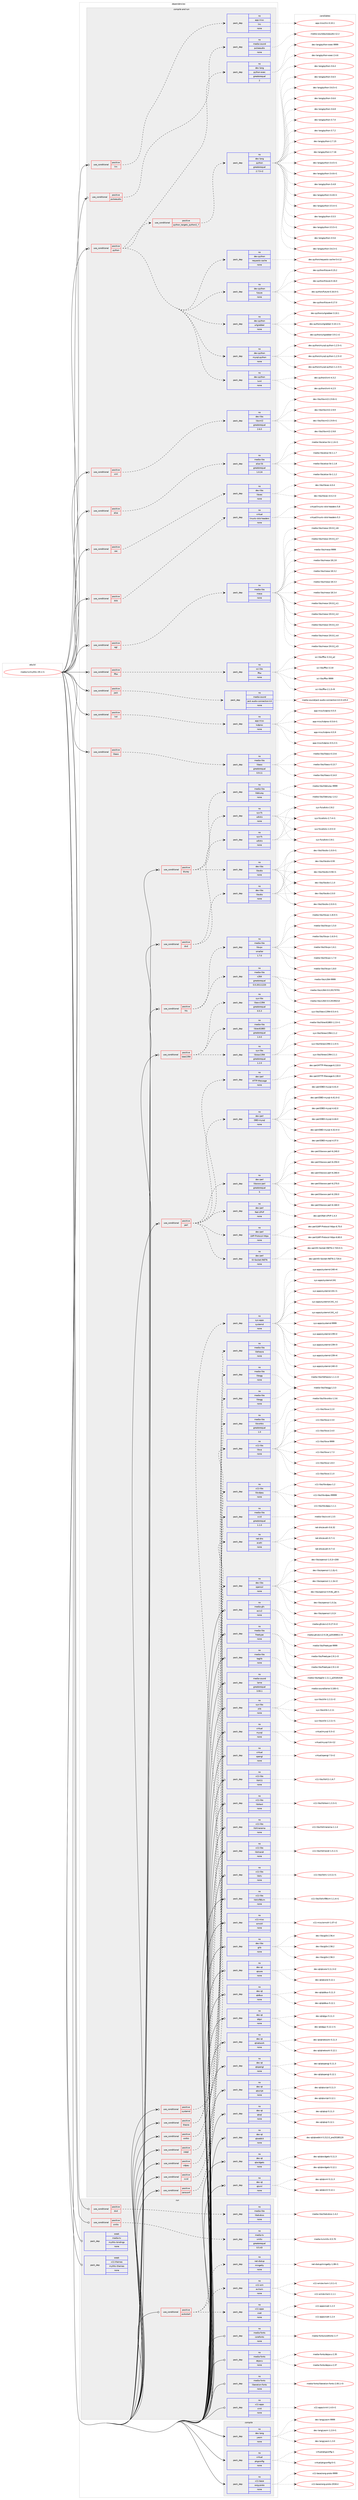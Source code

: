 digraph prolog {

# *************
# Graph options
# *************

newrank=true;
concentrate=true;
compound=true;
graph [rankdir=LR,fontname=Helvetica,fontsize=10,ranksep=1.5];#, ranksep=2.5, nodesep=0.2];
edge  [arrowhead=vee];
node  [fontname=Helvetica,fontsize=10];

# **********
# The ebuild
# **********

subgraph cluster_leftcol {
color=gray;
rank=same;
label=<<i>ebuild</i>>;
id [label="media-tv/mythtv-29.1-r1", color=red, width=4, href="../media-tv/mythtv-29.1-r1.svg"];
}

# ****************
# The dependencies
# ****************

subgraph cluster_midcol {
color=gray;
label=<<i>dependencies</i>>;
subgraph cluster_compile {
fillcolor="#eeeeee";
style=filled;
label=<<i>compile</i>>;
subgraph pack1168638 {
dependency1634275 [label=<<TABLE BORDER="0" CELLBORDER="1" CELLSPACING="0" CELLPADDING="4" WIDTH="220"><TR><TD ROWSPAN="6" CELLPADDING="30">pack_dep</TD></TR><TR><TD WIDTH="110">no</TD></TR><TR><TD>dev-lang</TD></TR><TR><TD>yasm</TD></TR><TR><TD>none</TD></TR><TR><TD></TD></TR></TABLE>>, shape=none, color=blue];
}
id:e -> dependency1634275:w [weight=20,style="solid",arrowhead="vee"];
subgraph pack1168639 {
dependency1634276 [label=<<TABLE BORDER="0" CELLBORDER="1" CELLSPACING="0" CELLPADDING="4" WIDTH="220"><TR><TD ROWSPAN="6" CELLPADDING="30">pack_dep</TD></TR><TR><TD WIDTH="110">no</TD></TR><TR><TD>virtual</TD></TR><TR><TD>pkgconfig</TD></TR><TR><TD>none</TD></TR><TR><TD></TD></TR></TABLE>>, shape=none, color=blue];
}
id:e -> dependency1634276:w [weight=20,style="solid",arrowhead="vee"];
subgraph pack1168640 {
dependency1634277 [label=<<TABLE BORDER="0" CELLBORDER="1" CELLSPACING="0" CELLPADDING="4" WIDTH="220"><TR><TD ROWSPAN="6" CELLPADDING="30">pack_dep</TD></TR><TR><TD WIDTH="110">no</TD></TR><TR><TD>x11-base</TD></TR><TR><TD>xorg-proto</TD></TR><TR><TD>none</TD></TR><TR><TD></TD></TR></TABLE>>, shape=none, color=blue];
}
id:e -> dependency1634277:w [weight=20,style="solid",arrowhead="vee"];
}
subgraph cluster_compileandrun {
fillcolor="#eeeeee";
style=filled;
label=<<i>compile and run</i>>;
subgraph cond439238 {
dependency1634278 [label=<<TABLE BORDER="0" CELLBORDER="1" CELLSPACING="0" CELLPADDING="4"><TR><TD ROWSPAN="3" CELLPADDING="10">use_conditional</TD></TR><TR><TD>positive</TD></TR><TR><TD>alsa</TD></TR></TABLE>>, shape=none, color=red];
subgraph pack1168641 {
dependency1634279 [label=<<TABLE BORDER="0" CELLBORDER="1" CELLSPACING="0" CELLPADDING="4" WIDTH="220"><TR><TD ROWSPAN="6" CELLPADDING="30">pack_dep</TD></TR><TR><TD WIDTH="110">no</TD></TR><TR><TD>media-libs</TD></TR><TR><TD>alsa-lib</TD></TR><TR><TD>greaterequal</TD></TR><TR><TD>1.0.24</TD></TR></TABLE>>, shape=none, color=blue];
}
dependency1634278:e -> dependency1634279:w [weight=20,style="dashed",arrowhead="vee"];
}
id:e -> dependency1634278:w [weight=20,style="solid",arrowhead="odotvee"];
subgraph cond439239 {
dependency1634280 [label=<<TABLE BORDER="0" CELLBORDER="1" CELLSPACING="0" CELLPADDING="4"><TR><TD ROWSPAN="3" CELLPADDING="10">use_conditional</TD></TR><TR><TD>positive</TD></TR><TR><TD>bluray</TD></TR></TABLE>>, shape=none, color=red];
subgraph pack1168642 {
dependency1634281 [label=<<TABLE BORDER="0" CELLBORDER="1" CELLSPACING="0" CELLPADDING="4" WIDTH="220"><TR><TD ROWSPAN="6" CELLPADDING="30">pack_dep</TD></TR><TR><TD WIDTH="110">no</TD></TR><TR><TD>dev-libs</TD></TR><TR><TD>libcdio</TD></TR><TR><TD>none</TD></TR><TR><TD></TD></TR></TABLE>>, shape=none, color=blue];
}
dependency1634280:e -> dependency1634281:w [weight=20,style="dashed",arrowhead="vee"];
subgraph pack1168643 {
dependency1634282 [label=<<TABLE BORDER="0" CELLBORDER="1" CELLSPACING="0" CELLPADDING="4" WIDTH="220"><TR><TD ROWSPAN="6" CELLPADDING="30">pack_dep</TD></TR><TR><TD WIDTH="110">no</TD></TR><TR><TD>media-libs</TD></TR><TR><TD>libbluray</TD></TR><TR><TD>none</TD></TR><TR><TD></TD></TR></TABLE>>, shape=none, color=blue];
}
dependency1634280:e -> dependency1634282:w [weight=20,style="dashed",arrowhead="vee"];
subgraph pack1168644 {
dependency1634283 [label=<<TABLE BORDER="0" CELLBORDER="1" CELLSPACING="0" CELLPADDING="4" WIDTH="220"><TR><TD ROWSPAN="6" CELLPADDING="30">pack_dep</TD></TR><TR><TD WIDTH="110">no</TD></TR><TR><TD>sys-fs</TD></TR><TR><TD>udisks</TD></TR><TR><TD>none</TD></TR><TR><TD></TD></TR></TABLE>>, shape=none, color=blue];
}
dependency1634280:e -> dependency1634283:w [weight=20,style="dashed",arrowhead="vee"];
}
id:e -> dependency1634280:w [weight=20,style="solid",arrowhead="odotvee"];
subgraph cond439240 {
dependency1634284 [label=<<TABLE BORDER="0" CELLBORDER="1" CELLSPACING="0" CELLPADDING="4"><TR><TD ROWSPAN="3" CELLPADDING="10">use_conditional</TD></TR><TR><TD>positive</TD></TR><TR><TD>cec</TD></TR></TABLE>>, shape=none, color=red];
subgraph pack1168645 {
dependency1634285 [label=<<TABLE BORDER="0" CELLBORDER="1" CELLSPACING="0" CELLPADDING="4" WIDTH="220"><TR><TD ROWSPAN="6" CELLPADDING="30">pack_dep</TD></TR><TR><TD WIDTH="110">no</TD></TR><TR><TD>dev-libs</TD></TR><TR><TD>libcec</TD></TR><TR><TD>none</TD></TR><TR><TD></TD></TR></TABLE>>, shape=none, color=blue];
}
dependency1634284:e -> dependency1634285:w [weight=20,style="dashed",arrowhead="vee"];
}
id:e -> dependency1634284:w [weight=20,style="solid",arrowhead="odotvee"];
subgraph cond439241 {
dependency1634286 [label=<<TABLE BORDER="0" CELLBORDER="1" CELLSPACING="0" CELLPADDING="4"><TR><TD ROWSPAN="3" CELLPADDING="10">use_conditional</TD></TR><TR><TD>positive</TD></TR><TR><TD>dvb</TD></TR></TABLE>>, shape=none, color=red];
subgraph pack1168646 {
dependency1634287 [label=<<TABLE BORDER="0" CELLBORDER="1" CELLSPACING="0" CELLPADDING="4" WIDTH="220"><TR><TD ROWSPAN="6" CELLPADDING="30">pack_dep</TD></TR><TR><TD WIDTH="110">no</TD></TR><TR><TD>virtual</TD></TR><TR><TD>linuxtv-dvb-headers</TD></TR><TR><TD>none</TD></TR><TR><TD></TD></TR></TABLE>>, shape=none, color=blue];
}
dependency1634286:e -> dependency1634287:w [weight=20,style="dashed",arrowhead="vee"];
}
id:e -> dependency1634286:w [weight=20,style="solid",arrowhead="odotvee"];
subgraph cond439242 {
dependency1634288 [label=<<TABLE BORDER="0" CELLBORDER="1" CELLSPACING="0" CELLPADDING="4"><TR><TD ROWSPAN="3" CELLPADDING="10">use_conditional</TD></TR><TR><TD>positive</TD></TR><TR><TD>dvd</TD></TR></TABLE>>, shape=none, color=red];
subgraph pack1168647 {
dependency1634289 [label=<<TABLE BORDER="0" CELLBORDER="1" CELLSPACING="0" CELLPADDING="4" WIDTH="220"><TR><TD ROWSPAN="6" CELLPADDING="30">pack_dep</TD></TR><TR><TD WIDTH="110">no</TD></TR><TR><TD>dev-libs</TD></TR><TR><TD>libcdio</TD></TR><TR><TD>none</TD></TR><TR><TD></TD></TR></TABLE>>, shape=none, color=blue];
}
dependency1634288:e -> dependency1634289:w [weight=20,style="dashed",arrowhead="vee"];
subgraph pack1168648 {
dependency1634290 [label=<<TABLE BORDER="0" CELLBORDER="1" CELLSPACING="0" CELLPADDING="4" WIDTH="220"><TR><TD ROWSPAN="6" CELLPADDING="30">pack_dep</TD></TR><TR><TD WIDTH="110">no</TD></TR><TR><TD>sys-fs</TD></TR><TR><TD>udisks</TD></TR><TR><TD>none</TD></TR><TR><TD></TD></TR></TABLE>>, shape=none, color=blue];
}
dependency1634288:e -> dependency1634290:w [weight=20,style="dashed",arrowhead="vee"];
}
id:e -> dependency1634288:w [weight=20,style="solid",arrowhead="odotvee"];
subgraph cond439243 {
dependency1634291 [label=<<TABLE BORDER="0" CELLBORDER="1" CELLSPACING="0" CELLPADDING="4"><TR><TD ROWSPAN="3" CELLPADDING="10">use_conditional</TD></TR><TR><TD>positive</TD></TR><TR><TD>egl</TD></TR></TABLE>>, shape=none, color=red];
subgraph pack1168649 {
dependency1634292 [label=<<TABLE BORDER="0" CELLBORDER="1" CELLSPACING="0" CELLPADDING="4" WIDTH="220"><TR><TD ROWSPAN="6" CELLPADDING="30">pack_dep</TD></TR><TR><TD WIDTH="110">no</TD></TR><TR><TD>media-libs</TD></TR><TR><TD>mesa</TD></TR><TR><TD>none</TD></TR><TR><TD></TD></TR></TABLE>>, shape=none, color=blue];
}
dependency1634291:e -> dependency1634292:w [weight=20,style="dashed",arrowhead="vee"];
}
id:e -> dependency1634291:w [weight=20,style="solid",arrowhead="odotvee"];
subgraph cond439244 {
dependency1634293 [label=<<TABLE BORDER="0" CELLBORDER="1" CELLSPACING="0" CELLPADDING="4"><TR><TD ROWSPAN="3" CELLPADDING="10">use_conditional</TD></TR><TR><TD>positive</TD></TR><TR><TD>fftw</TD></TR></TABLE>>, shape=none, color=red];
subgraph pack1168650 {
dependency1634294 [label=<<TABLE BORDER="0" CELLBORDER="1" CELLSPACING="0" CELLPADDING="4" WIDTH="220"><TR><TD ROWSPAN="6" CELLPADDING="30">pack_dep</TD></TR><TR><TD WIDTH="110">no</TD></TR><TR><TD>sci-libs</TD></TR><TR><TD>fftw</TD></TR><TR><TD>none</TD></TR><TR><TD></TD></TR></TABLE>>, shape=none, color=blue];
}
dependency1634293:e -> dependency1634294:w [weight=20,style="dashed",arrowhead="vee"];
}
id:e -> dependency1634293:w [weight=20,style="solid",arrowhead="odotvee"];
subgraph cond439245 {
dependency1634295 [label=<<TABLE BORDER="0" CELLBORDER="1" CELLSPACING="0" CELLPADDING="4"><TR><TD ROWSPAN="3" CELLPADDING="10">use_conditional</TD></TR><TR><TD>positive</TD></TR><TR><TD>hls</TD></TR></TABLE>>, shape=none, color=red];
subgraph pack1168651 {
dependency1634296 [label=<<TABLE BORDER="0" CELLBORDER="1" CELLSPACING="0" CELLPADDING="4" WIDTH="220"><TR><TD ROWSPAN="6" CELLPADDING="30">pack_dep</TD></TR><TR><TD WIDTH="110">no</TD></TR><TR><TD>media-libs</TD></TR><TR><TD>libvpx</TD></TR><TR><TD>smaller</TD></TR><TR><TD>1.7.0</TD></TR></TABLE>>, shape=none, color=blue];
}
dependency1634295:e -> dependency1634296:w [weight=20,style="dashed",arrowhead="vee"];
subgraph pack1168652 {
dependency1634297 [label=<<TABLE BORDER="0" CELLBORDER="1" CELLSPACING="0" CELLPADDING="4" WIDTH="220"><TR><TD ROWSPAN="6" CELLPADDING="30">pack_dep</TD></TR><TR><TD WIDTH="110">no</TD></TR><TR><TD>media-libs</TD></TR><TR><TD>x264</TD></TR><TR><TD>greaterequal</TD></TR><TR><TD>0.0.20111220</TD></TR></TABLE>>, shape=none, color=blue];
}
dependency1634295:e -> dependency1634297:w [weight=20,style="dashed",arrowhead="vee"];
}
id:e -> dependency1634295:w [weight=20,style="solid",arrowhead="odotvee"];
subgraph cond439246 {
dependency1634298 [label=<<TABLE BORDER="0" CELLBORDER="1" CELLSPACING="0" CELLPADDING="4"><TR><TD ROWSPAN="3" CELLPADDING="10">use_conditional</TD></TR><TR><TD>positive</TD></TR><TR><TD>ieee1394</TD></TR></TABLE>>, shape=none, color=red];
subgraph pack1168653 {
dependency1634299 [label=<<TABLE BORDER="0" CELLBORDER="1" CELLSPACING="0" CELLPADDING="4" WIDTH="220"><TR><TD ROWSPAN="6" CELLPADDING="30">pack_dep</TD></TR><TR><TD WIDTH="110">no</TD></TR><TR><TD>media-libs</TD></TR><TR><TD>libiec61883</TD></TR><TR><TD>greaterequal</TD></TR><TR><TD>1.0.0</TD></TR></TABLE>>, shape=none, color=blue];
}
dependency1634298:e -> dependency1634299:w [weight=20,style="dashed",arrowhead="vee"];
subgraph pack1168654 {
dependency1634300 [label=<<TABLE BORDER="0" CELLBORDER="1" CELLSPACING="0" CELLPADDING="4" WIDTH="220"><TR><TD ROWSPAN="6" CELLPADDING="30">pack_dep</TD></TR><TR><TD WIDTH="110">no</TD></TR><TR><TD>sys-libs</TD></TR><TR><TD>libavc1394</TD></TR><TR><TD>greaterequal</TD></TR><TR><TD>0.5.3</TD></TR></TABLE>>, shape=none, color=blue];
}
dependency1634298:e -> dependency1634300:w [weight=20,style="dashed",arrowhead="vee"];
subgraph pack1168655 {
dependency1634301 [label=<<TABLE BORDER="0" CELLBORDER="1" CELLSPACING="0" CELLPADDING="4" WIDTH="220"><TR><TD ROWSPAN="6" CELLPADDING="30">pack_dep</TD></TR><TR><TD WIDTH="110">no</TD></TR><TR><TD>sys-libs</TD></TR><TR><TD>libraw1394</TD></TR><TR><TD>greaterequal</TD></TR><TR><TD>1.2.0</TD></TR></TABLE>>, shape=none, color=blue];
}
dependency1634298:e -> dependency1634301:w [weight=20,style="dashed",arrowhead="vee"];
}
id:e -> dependency1634298:w [weight=20,style="solid",arrowhead="odotvee"];
subgraph cond439247 {
dependency1634302 [label=<<TABLE BORDER="0" CELLBORDER="1" CELLSPACING="0" CELLPADDING="4"><TR><TD ROWSPAN="3" CELLPADDING="10">use_conditional</TD></TR><TR><TD>positive</TD></TR><TR><TD>jack</TD></TR></TABLE>>, shape=none, color=red];
subgraph pack1168656 {
dependency1634303 [label=<<TABLE BORDER="0" CELLBORDER="1" CELLSPACING="0" CELLPADDING="4" WIDTH="220"><TR><TD ROWSPAN="6" CELLPADDING="30">pack_dep</TD></TR><TR><TD WIDTH="110">no</TD></TR><TR><TD>media-sound</TD></TR><TR><TD>jack-audio-connection-kit</TD></TR><TR><TD>none</TD></TR><TR><TD></TD></TR></TABLE>>, shape=none, color=blue];
}
dependency1634302:e -> dependency1634303:w [weight=20,style="dashed",arrowhead="vee"];
}
id:e -> dependency1634302:w [weight=20,style="solid",arrowhead="odotvee"];
subgraph cond439248 {
dependency1634304 [label=<<TABLE BORDER="0" CELLBORDER="1" CELLSPACING="0" CELLPADDING="4"><TR><TD ROWSPAN="3" CELLPADDING="10">use_conditional</TD></TR><TR><TD>positive</TD></TR><TR><TD>lcd</TD></TR></TABLE>>, shape=none, color=red];
subgraph pack1168657 {
dependency1634305 [label=<<TABLE BORDER="0" CELLBORDER="1" CELLSPACING="0" CELLPADDING="4" WIDTH="220"><TR><TD ROWSPAN="6" CELLPADDING="30">pack_dep</TD></TR><TR><TD WIDTH="110">no</TD></TR><TR><TD>app-misc</TD></TR><TR><TD>lcdproc</TD></TR><TR><TD>none</TD></TR><TR><TD></TD></TR></TABLE>>, shape=none, color=blue];
}
dependency1634304:e -> dependency1634305:w [weight=20,style="dashed",arrowhead="vee"];
}
id:e -> dependency1634304:w [weight=20,style="solid",arrowhead="odotvee"];
subgraph cond439249 {
dependency1634306 [label=<<TABLE BORDER="0" CELLBORDER="1" CELLSPACING="0" CELLPADDING="4"><TR><TD ROWSPAN="3" CELLPADDING="10">use_conditional</TD></TR><TR><TD>positive</TD></TR><TR><TD>libass</TD></TR></TABLE>>, shape=none, color=red];
subgraph pack1168658 {
dependency1634307 [label=<<TABLE BORDER="0" CELLBORDER="1" CELLSPACING="0" CELLPADDING="4" WIDTH="220"><TR><TD ROWSPAN="6" CELLPADDING="30">pack_dep</TD></TR><TR><TD WIDTH="110">no</TD></TR><TR><TD>media-libs</TD></TR><TR><TD>libass</TD></TR><TR><TD>greaterequal</TD></TR><TR><TD>0.9.11</TD></TR></TABLE>>, shape=none, color=blue];
}
dependency1634306:e -> dependency1634307:w [weight=20,style="dashed",arrowhead="vee"];
}
id:e -> dependency1634306:w [weight=20,style="solid",arrowhead="odotvee"];
subgraph cond439250 {
dependency1634308 [label=<<TABLE BORDER="0" CELLBORDER="1" CELLSPACING="0" CELLPADDING="4"><TR><TD ROWSPAN="3" CELLPADDING="10">use_conditional</TD></TR><TR><TD>positive</TD></TR><TR><TD>lirc</TD></TR></TABLE>>, shape=none, color=red];
subgraph pack1168659 {
dependency1634309 [label=<<TABLE BORDER="0" CELLBORDER="1" CELLSPACING="0" CELLPADDING="4" WIDTH="220"><TR><TD ROWSPAN="6" CELLPADDING="30">pack_dep</TD></TR><TR><TD WIDTH="110">no</TD></TR><TR><TD>app-misc</TD></TR><TR><TD>lirc</TD></TR><TR><TD>none</TD></TR><TR><TD></TD></TR></TABLE>>, shape=none, color=blue];
}
dependency1634308:e -> dependency1634309:w [weight=20,style="dashed",arrowhead="vee"];
}
id:e -> dependency1634308:w [weight=20,style="solid",arrowhead="odotvee"];
subgraph cond439251 {
dependency1634310 [label=<<TABLE BORDER="0" CELLBORDER="1" CELLSPACING="0" CELLPADDING="4"><TR><TD ROWSPAN="3" CELLPADDING="10">use_conditional</TD></TR><TR><TD>positive</TD></TR><TR><TD>perl</TD></TR></TABLE>>, shape=none, color=red];
subgraph pack1168660 {
dependency1634311 [label=<<TABLE BORDER="0" CELLBORDER="1" CELLSPACING="0" CELLPADDING="4" WIDTH="220"><TR><TD ROWSPAN="6" CELLPADDING="30">pack_dep</TD></TR><TR><TD WIDTH="110">no</TD></TR><TR><TD>dev-perl</TD></TR><TR><TD>libwww-perl</TD></TR><TR><TD>greaterequal</TD></TR><TR><TD>5</TD></TR></TABLE>>, shape=none, color=blue];
}
dependency1634310:e -> dependency1634311:w [weight=20,style="dashed",arrowhead="vee"];
subgraph pack1168661 {
dependency1634312 [label=<<TABLE BORDER="0" CELLBORDER="1" CELLSPACING="0" CELLPADDING="4" WIDTH="220"><TR><TD ROWSPAN="6" CELLPADDING="30">pack_dep</TD></TR><TR><TD WIDTH="110">no</TD></TR><TR><TD>dev-perl</TD></TR><TR><TD>DBD-mysql</TD></TR><TR><TD>none</TD></TR><TR><TD></TD></TR></TABLE>>, shape=none, color=blue];
}
dependency1634310:e -> dependency1634312:w [weight=20,style="dashed",arrowhead="vee"];
subgraph pack1168662 {
dependency1634313 [label=<<TABLE BORDER="0" CELLBORDER="1" CELLSPACING="0" CELLPADDING="4" WIDTH="220"><TR><TD ROWSPAN="6" CELLPADDING="30">pack_dep</TD></TR><TR><TD WIDTH="110">no</TD></TR><TR><TD>dev-perl</TD></TR><TR><TD>HTTP-Message</TD></TR><TR><TD>none</TD></TR><TR><TD></TD></TR></TABLE>>, shape=none, color=blue];
}
dependency1634310:e -> dependency1634313:w [weight=20,style="dashed",arrowhead="vee"];
subgraph pack1168663 {
dependency1634314 [label=<<TABLE BORDER="0" CELLBORDER="1" CELLSPACING="0" CELLPADDING="4" WIDTH="220"><TR><TD ROWSPAN="6" CELLPADDING="30">pack_dep</TD></TR><TR><TD WIDTH="110">no</TD></TR><TR><TD>dev-perl</TD></TR><TR><TD>IO-Socket-INET6</TD></TR><TR><TD>none</TD></TR><TR><TD></TD></TR></TABLE>>, shape=none, color=blue];
}
dependency1634310:e -> dependency1634314:w [weight=20,style="dashed",arrowhead="vee"];
subgraph pack1168664 {
dependency1634315 [label=<<TABLE BORDER="0" CELLBORDER="1" CELLSPACING="0" CELLPADDING="4" WIDTH="220"><TR><TD ROWSPAN="6" CELLPADDING="30">pack_dep</TD></TR><TR><TD WIDTH="110">no</TD></TR><TR><TD>dev-perl</TD></TR><TR><TD>LWP-Protocol-https</TD></TR><TR><TD>none</TD></TR><TR><TD></TD></TR></TABLE>>, shape=none, color=blue];
}
dependency1634310:e -> dependency1634315:w [weight=20,style="dashed",arrowhead="vee"];
subgraph pack1168665 {
dependency1634316 [label=<<TABLE BORDER="0" CELLBORDER="1" CELLSPACING="0" CELLPADDING="4" WIDTH="220"><TR><TD ROWSPAN="6" CELLPADDING="30">pack_dep</TD></TR><TR><TD WIDTH="110">no</TD></TR><TR><TD>dev-perl</TD></TR><TR><TD>Net-UPnP</TD></TR><TR><TD>none</TD></TR><TR><TD></TD></TR></TABLE>>, shape=none, color=blue];
}
dependency1634310:e -> dependency1634316:w [weight=20,style="dashed",arrowhead="vee"];
}
id:e -> dependency1634310:w [weight=20,style="solid",arrowhead="odotvee"];
subgraph cond439252 {
dependency1634317 [label=<<TABLE BORDER="0" CELLBORDER="1" CELLSPACING="0" CELLPADDING="4"><TR><TD ROWSPAN="3" CELLPADDING="10">use_conditional</TD></TR><TR><TD>positive</TD></TR><TR><TD>pulseaudio</TD></TR></TABLE>>, shape=none, color=red];
subgraph pack1168666 {
dependency1634318 [label=<<TABLE BORDER="0" CELLBORDER="1" CELLSPACING="0" CELLPADDING="4" WIDTH="220"><TR><TD ROWSPAN="6" CELLPADDING="30">pack_dep</TD></TR><TR><TD WIDTH="110">no</TD></TR><TR><TD>media-sound</TD></TR><TR><TD>pulseaudio</TD></TR><TR><TD>none</TD></TR><TR><TD></TD></TR></TABLE>>, shape=none, color=blue];
}
dependency1634317:e -> dependency1634318:w [weight=20,style="dashed",arrowhead="vee"];
}
id:e -> dependency1634317:w [weight=20,style="solid",arrowhead="odotvee"];
subgraph cond439253 {
dependency1634319 [label=<<TABLE BORDER="0" CELLBORDER="1" CELLSPACING="0" CELLPADDING="4"><TR><TD ROWSPAN="3" CELLPADDING="10">use_conditional</TD></TR><TR><TD>positive</TD></TR><TR><TD>python</TD></TR></TABLE>>, shape=none, color=red];
subgraph cond439254 {
dependency1634320 [label=<<TABLE BORDER="0" CELLBORDER="1" CELLSPACING="0" CELLPADDING="4"><TR><TD ROWSPAN="3" CELLPADDING="10">use_conditional</TD></TR><TR><TD>positive</TD></TR><TR><TD>python_targets_python2_7</TD></TR></TABLE>>, shape=none, color=red];
subgraph pack1168667 {
dependency1634321 [label=<<TABLE BORDER="0" CELLBORDER="1" CELLSPACING="0" CELLPADDING="4" WIDTH="220"><TR><TD ROWSPAN="6" CELLPADDING="30">pack_dep</TD></TR><TR><TD WIDTH="110">no</TD></TR><TR><TD>dev-lang</TD></TR><TR><TD>python</TD></TR><TR><TD>greaterequal</TD></TR><TR><TD>2.7.5-r2</TD></TR></TABLE>>, shape=none, color=blue];
}
dependency1634320:e -> dependency1634321:w [weight=20,style="dashed",arrowhead="vee"];
}
dependency1634319:e -> dependency1634320:w [weight=20,style="dashed",arrowhead="vee"];
subgraph pack1168668 {
dependency1634322 [label=<<TABLE BORDER="0" CELLBORDER="1" CELLSPACING="0" CELLPADDING="4" WIDTH="220"><TR><TD ROWSPAN="6" CELLPADDING="30">pack_dep</TD></TR><TR><TD WIDTH="110">no</TD></TR><TR><TD>dev-lang</TD></TR><TR><TD>python-exec</TD></TR><TR><TD>greaterequal</TD></TR><TR><TD>2</TD></TR></TABLE>>, shape=none, color=blue];
}
dependency1634319:e -> dependency1634322:w [weight=20,style="dashed",arrowhead="vee"];
subgraph pack1168669 {
dependency1634323 [label=<<TABLE BORDER="0" CELLBORDER="1" CELLSPACING="0" CELLPADDING="4" WIDTH="220"><TR><TD ROWSPAN="6" CELLPADDING="30">pack_dep</TD></TR><TR><TD WIDTH="110">no</TD></TR><TR><TD>dev-python</TD></TR><TR><TD>lxml</TD></TR><TR><TD>none</TD></TR><TR><TD></TD></TR></TABLE>>, shape=none, color=blue];
}
dependency1634319:e -> dependency1634323:w [weight=20,style="dashed",arrowhead="vee"];
subgraph pack1168670 {
dependency1634324 [label=<<TABLE BORDER="0" CELLBORDER="1" CELLSPACING="0" CELLPADDING="4" WIDTH="220"><TR><TD ROWSPAN="6" CELLPADDING="30">pack_dep</TD></TR><TR><TD WIDTH="110">no</TD></TR><TR><TD>dev-python</TD></TR><TR><TD>mysql-python</TD></TR><TR><TD>none</TD></TR><TR><TD></TD></TR></TABLE>>, shape=none, color=blue];
}
dependency1634319:e -> dependency1634324:w [weight=20,style="dashed",arrowhead="vee"];
subgraph pack1168671 {
dependency1634325 [label=<<TABLE BORDER="0" CELLBORDER="1" CELLSPACING="0" CELLPADDING="4" WIDTH="220"><TR><TD ROWSPAN="6" CELLPADDING="30">pack_dep</TD></TR><TR><TD WIDTH="110">no</TD></TR><TR><TD>dev-python</TD></TR><TR><TD>urlgrabber</TD></TR><TR><TD>none</TD></TR><TR><TD></TD></TR></TABLE>>, shape=none, color=blue];
}
dependency1634319:e -> dependency1634325:w [weight=20,style="dashed",arrowhead="vee"];
subgraph pack1168672 {
dependency1634326 [label=<<TABLE BORDER="0" CELLBORDER="1" CELLSPACING="0" CELLPADDING="4" WIDTH="220"><TR><TD ROWSPAN="6" CELLPADDING="30">pack_dep</TD></TR><TR><TD WIDTH="110">no</TD></TR><TR><TD>dev-python</TD></TR><TR><TD>future</TD></TR><TR><TD>none</TD></TR><TR><TD></TD></TR></TABLE>>, shape=none, color=blue];
}
dependency1634319:e -> dependency1634326:w [weight=20,style="dashed",arrowhead="vee"];
subgraph pack1168673 {
dependency1634327 [label=<<TABLE BORDER="0" CELLBORDER="1" CELLSPACING="0" CELLPADDING="4" WIDTH="220"><TR><TD ROWSPAN="6" CELLPADDING="30">pack_dep</TD></TR><TR><TD WIDTH="110">no</TD></TR><TR><TD>dev-python</TD></TR><TR><TD>requests-cache</TD></TR><TR><TD>none</TD></TR><TR><TD></TD></TR></TABLE>>, shape=none, color=blue];
}
dependency1634319:e -> dependency1634327:w [weight=20,style="dashed",arrowhead="vee"];
}
id:e -> dependency1634319:w [weight=20,style="solid",arrowhead="odotvee"];
subgraph cond439255 {
dependency1634328 [label=<<TABLE BORDER="0" CELLBORDER="1" CELLSPACING="0" CELLPADDING="4"><TR><TD ROWSPAN="3" CELLPADDING="10">use_conditional</TD></TR><TR><TD>positive</TD></TR><TR><TD>systemd</TD></TR></TABLE>>, shape=none, color=red];
subgraph pack1168674 {
dependency1634329 [label=<<TABLE BORDER="0" CELLBORDER="1" CELLSPACING="0" CELLPADDING="4" WIDTH="220"><TR><TD ROWSPAN="6" CELLPADDING="30">pack_dep</TD></TR><TR><TD WIDTH="110">no</TD></TR><TR><TD>sys-apps</TD></TR><TR><TD>systemd</TD></TR><TR><TD>none</TD></TR><TR><TD></TD></TR></TABLE>>, shape=none, color=blue];
}
dependency1634328:e -> dependency1634329:w [weight=20,style="dashed",arrowhead="vee"];
}
id:e -> dependency1634328:w [weight=20,style="solid",arrowhead="odotvee"];
subgraph cond439256 {
dependency1634330 [label=<<TABLE BORDER="0" CELLBORDER="1" CELLSPACING="0" CELLPADDING="4"><TR><TD ROWSPAN="3" CELLPADDING="10">use_conditional</TD></TR><TR><TD>positive</TD></TR><TR><TD>theora</TD></TR></TABLE>>, shape=none, color=red];
subgraph pack1168675 {
dependency1634331 [label=<<TABLE BORDER="0" CELLBORDER="1" CELLSPACING="0" CELLPADDING="4" WIDTH="220"><TR><TD ROWSPAN="6" CELLPADDING="30">pack_dep</TD></TR><TR><TD WIDTH="110">no</TD></TR><TR><TD>media-libs</TD></TR><TR><TD>libtheora</TD></TR><TR><TD>none</TD></TR><TR><TD></TD></TR></TABLE>>, shape=none, color=blue];
}
dependency1634330:e -> dependency1634331:w [weight=20,style="dashed",arrowhead="vee"];
subgraph pack1168676 {
dependency1634332 [label=<<TABLE BORDER="0" CELLBORDER="1" CELLSPACING="0" CELLPADDING="4" WIDTH="220"><TR><TD ROWSPAN="6" CELLPADDING="30">pack_dep</TD></TR><TR><TD WIDTH="110">no</TD></TR><TR><TD>media-libs</TD></TR><TR><TD>libogg</TD></TR><TR><TD>none</TD></TR><TR><TD></TD></TR></TABLE>>, shape=none, color=blue];
}
dependency1634330:e -> dependency1634332:w [weight=20,style="dashed",arrowhead="vee"];
}
id:e -> dependency1634330:w [weight=20,style="solid",arrowhead="odotvee"];
subgraph cond439257 {
dependency1634333 [label=<<TABLE BORDER="0" CELLBORDER="1" CELLSPACING="0" CELLPADDING="4"><TR><TD ROWSPAN="3" CELLPADDING="10">use_conditional</TD></TR><TR><TD>positive</TD></TR><TR><TD>vaapi</TD></TR></TABLE>>, shape=none, color=red];
subgraph pack1168677 {
dependency1634334 [label=<<TABLE BORDER="0" CELLBORDER="1" CELLSPACING="0" CELLPADDING="4" WIDTH="220"><TR><TD ROWSPAN="6" CELLPADDING="30">pack_dep</TD></TR><TR><TD WIDTH="110">no</TD></TR><TR><TD>x11-libs</TD></TR><TR><TD>libva</TD></TR><TR><TD>none</TD></TR><TR><TD></TD></TR></TABLE>>, shape=none, color=blue];
}
dependency1634333:e -> dependency1634334:w [weight=20,style="dashed",arrowhead="vee"];
}
id:e -> dependency1634333:w [weight=20,style="solid",arrowhead="odotvee"];
subgraph cond439258 {
dependency1634335 [label=<<TABLE BORDER="0" CELLBORDER="1" CELLSPACING="0" CELLPADDING="4"><TR><TD ROWSPAN="3" CELLPADDING="10">use_conditional</TD></TR><TR><TD>positive</TD></TR><TR><TD>vdpau</TD></TR></TABLE>>, shape=none, color=red];
subgraph pack1168678 {
dependency1634336 [label=<<TABLE BORDER="0" CELLBORDER="1" CELLSPACING="0" CELLPADDING="4" WIDTH="220"><TR><TD ROWSPAN="6" CELLPADDING="30">pack_dep</TD></TR><TR><TD WIDTH="110">no</TD></TR><TR><TD>x11-libs</TD></TR><TR><TD>libvdpau</TD></TR><TR><TD>none</TD></TR><TR><TD></TD></TR></TABLE>>, shape=none, color=blue];
}
dependency1634335:e -> dependency1634336:w [weight=20,style="dashed",arrowhead="vee"];
}
id:e -> dependency1634335:w [weight=20,style="solid",arrowhead="odotvee"];
subgraph cond439259 {
dependency1634337 [label=<<TABLE BORDER="0" CELLBORDER="1" CELLSPACING="0" CELLPADDING="4"><TR><TD ROWSPAN="3" CELLPADDING="10">use_conditional</TD></TR><TR><TD>positive</TD></TR><TR><TD>vorbis</TD></TR></TABLE>>, shape=none, color=red];
subgraph pack1168679 {
dependency1634338 [label=<<TABLE BORDER="0" CELLBORDER="1" CELLSPACING="0" CELLPADDING="4" WIDTH="220"><TR><TD ROWSPAN="6" CELLPADDING="30">pack_dep</TD></TR><TR><TD WIDTH="110">no</TD></TR><TR><TD>media-libs</TD></TR><TR><TD>libvorbis</TD></TR><TR><TD>greaterequal</TD></TR><TR><TD>1.0</TD></TR></TABLE>>, shape=none, color=blue];
}
dependency1634337:e -> dependency1634338:w [weight=20,style="dashed",arrowhead="vee"];
subgraph pack1168680 {
dependency1634339 [label=<<TABLE BORDER="0" CELLBORDER="1" CELLSPACING="0" CELLPADDING="4" WIDTH="220"><TR><TD ROWSPAN="6" CELLPADDING="30">pack_dep</TD></TR><TR><TD WIDTH="110">no</TD></TR><TR><TD>media-libs</TD></TR><TR><TD>libogg</TD></TR><TR><TD>none</TD></TR><TR><TD></TD></TR></TABLE>>, shape=none, color=blue];
}
dependency1634337:e -> dependency1634339:w [weight=20,style="dashed",arrowhead="vee"];
}
id:e -> dependency1634337:w [weight=20,style="solid",arrowhead="odotvee"];
subgraph cond439260 {
dependency1634340 [label=<<TABLE BORDER="0" CELLBORDER="1" CELLSPACING="0" CELLPADDING="4"><TR><TD ROWSPAN="3" CELLPADDING="10">use_conditional</TD></TR><TR><TD>positive</TD></TR><TR><TD>xml</TD></TR></TABLE>>, shape=none, color=red];
subgraph pack1168681 {
dependency1634341 [label=<<TABLE BORDER="0" CELLBORDER="1" CELLSPACING="0" CELLPADDING="4" WIDTH="220"><TR><TD ROWSPAN="6" CELLPADDING="30">pack_dep</TD></TR><TR><TD WIDTH="110">no</TD></TR><TR><TD>dev-libs</TD></TR><TR><TD>libxml2</TD></TR><TR><TD>greaterequal</TD></TR><TR><TD>2.6.0</TD></TR></TABLE>>, shape=none, color=blue];
}
dependency1634340:e -> dependency1634341:w [weight=20,style="dashed",arrowhead="vee"];
}
id:e -> dependency1634340:w [weight=20,style="solid",arrowhead="odotvee"];
subgraph cond439261 {
dependency1634342 [label=<<TABLE BORDER="0" CELLBORDER="1" CELLSPACING="0" CELLPADDING="4"><TR><TD ROWSPAN="3" CELLPADDING="10">use_conditional</TD></TR><TR><TD>positive</TD></TR><TR><TD>xvid</TD></TR></TABLE>>, shape=none, color=red];
subgraph pack1168682 {
dependency1634343 [label=<<TABLE BORDER="0" CELLBORDER="1" CELLSPACING="0" CELLPADDING="4" WIDTH="220"><TR><TD ROWSPAN="6" CELLPADDING="30">pack_dep</TD></TR><TR><TD WIDTH="110">no</TD></TR><TR><TD>media-libs</TD></TR><TR><TD>xvid</TD></TR><TR><TD>greaterequal</TD></TR><TR><TD>1.1.0</TD></TR></TABLE>>, shape=none, color=blue];
}
dependency1634342:e -> dependency1634343:w [weight=20,style="dashed",arrowhead="vee"];
}
id:e -> dependency1634342:w [weight=20,style="solid",arrowhead="odotvee"];
subgraph cond439262 {
dependency1634344 [label=<<TABLE BORDER="0" CELLBORDER="1" CELLSPACING="0" CELLPADDING="4"><TR><TD ROWSPAN="3" CELLPADDING="10">use_conditional</TD></TR><TR><TD>positive</TD></TR><TR><TD>zeroconf</TD></TR></TABLE>>, shape=none, color=red];
subgraph pack1168683 {
dependency1634345 [label=<<TABLE BORDER="0" CELLBORDER="1" CELLSPACING="0" CELLPADDING="4" WIDTH="220"><TR><TD ROWSPAN="6" CELLPADDING="30">pack_dep</TD></TR><TR><TD WIDTH="110">no</TD></TR><TR><TD>dev-libs</TD></TR><TR><TD>openssl</TD></TR><TR><TD>none</TD></TR><TR><TD></TD></TR></TABLE>>, shape=none, color=blue];
}
dependency1634344:e -> dependency1634345:w [weight=20,style="dashed",arrowhead="vee"];
subgraph pack1168684 {
dependency1634346 [label=<<TABLE BORDER="0" CELLBORDER="1" CELLSPACING="0" CELLPADDING="4" WIDTH="220"><TR><TD ROWSPAN="6" CELLPADDING="30">pack_dep</TD></TR><TR><TD WIDTH="110">no</TD></TR><TR><TD>net-dns</TD></TR><TR><TD>avahi</TD></TR><TR><TD>none</TD></TR><TR><TD></TD></TR></TABLE>>, shape=none, color=blue];
}
dependency1634344:e -> dependency1634346:w [weight=20,style="dashed",arrowhead="vee"];
}
id:e -> dependency1634344:w [weight=20,style="solid",arrowhead="odotvee"];
subgraph pack1168685 {
dependency1634347 [label=<<TABLE BORDER="0" CELLBORDER="1" CELLSPACING="0" CELLPADDING="4" WIDTH="220"><TR><TD ROWSPAN="6" CELLPADDING="30">pack_dep</TD></TR><TR><TD WIDTH="110">no</TD></TR><TR><TD>dev-libs</TD></TR><TR><TD>glib</TD></TR><TR><TD>none</TD></TR><TR><TD></TD></TR></TABLE>>, shape=none, color=blue];
}
id:e -> dependency1634347:w [weight=20,style="solid",arrowhead="odotvee"];
subgraph pack1168686 {
dependency1634348 [label=<<TABLE BORDER="0" CELLBORDER="1" CELLSPACING="0" CELLPADDING="4" WIDTH="220"><TR><TD ROWSPAN="6" CELLPADDING="30">pack_dep</TD></TR><TR><TD WIDTH="110">no</TD></TR><TR><TD>dev-qt</TD></TR><TR><TD>qtcore</TD></TR><TR><TD>none</TD></TR><TR><TD></TD></TR></TABLE>>, shape=none, color=blue];
}
id:e -> dependency1634348:w [weight=20,style="solid",arrowhead="odotvee"];
subgraph pack1168687 {
dependency1634349 [label=<<TABLE BORDER="0" CELLBORDER="1" CELLSPACING="0" CELLPADDING="4" WIDTH="220"><TR><TD ROWSPAN="6" CELLPADDING="30">pack_dep</TD></TR><TR><TD WIDTH="110">no</TD></TR><TR><TD>dev-qt</TD></TR><TR><TD>qtdbus</TD></TR><TR><TD>none</TD></TR><TR><TD></TD></TR></TABLE>>, shape=none, color=blue];
}
id:e -> dependency1634349:w [weight=20,style="solid",arrowhead="odotvee"];
subgraph pack1168688 {
dependency1634350 [label=<<TABLE BORDER="0" CELLBORDER="1" CELLSPACING="0" CELLPADDING="4" WIDTH="220"><TR><TD ROWSPAN="6" CELLPADDING="30">pack_dep</TD></TR><TR><TD WIDTH="110">no</TD></TR><TR><TD>dev-qt</TD></TR><TR><TD>qtgui</TD></TR><TR><TD>none</TD></TR><TR><TD></TD></TR></TABLE>>, shape=none, color=blue];
}
id:e -> dependency1634350:w [weight=20,style="solid",arrowhead="odotvee"];
subgraph pack1168689 {
dependency1634351 [label=<<TABLE BORDER="0" CELLBORDER="1" CELLSPACING="0" CELLPADDING="4" WIDTH="220"><TR><TD ROWSPAN="6" CELLPADDING="30">pack_dep</TD></TR><TR><TD WIDTH="110">no</TD></TR><TR><TD>dev-qt</TD></TR><TR><TD>qtnetwork</TD></TR><TR><TD>none</TD></TR><TR><TD></TD></TR></TABLE>>, shape=none, color=blue];
}
id:e -> dependency1634351:w [weight=20,style="solid",arrowhead="odotvee"];
subgraph pack1168690 {
dependency1634352 [label=<<TABLE BORDER="0" CELLBORDER="1" CELLSPACING="0" CELLPADDING="4" WIDTH="220"><TR><TD ROWSPAN="6" CELLPADDING="30">pack_dep</TD></TR><TR><TD WIDTH="110">no</TD></TR><TR><TD>dev-qt</TD></TR><TR><TD>qtopengl</TD></TR><TR><TD>none</TD></TR><TR><TD></TD></TR></TABLE>>, shape=none, color=blue];
}
id:e -> dependency1634352:w [weight=20,style="solid",arrowhead="odotvee"];
subgraph pack1168691 {
dependency1634353 [label=<<TABLE BORDER="0" CELLBORDER="1" CELLSPACING="0" CELLPADDING="4" WIDTH="220"><TR><TD ROWSPAN="6" CELLPADDING="30">pack_dep</TD></TR><TR><TD WIDTH="110">no</TD></TR><TR><TD>dev-qt</TD></TR><TR><TD>qtscript</TD></TR><TR><TD>none</TD></TR><TR><TD></TD></TR></TABLE>>, shape=none, color=blue];
}
id:e -> dependency1634353:w [weight=20,style="solid",arrowhead="odotvee"];
subgraph pack1168692 {
dependency1634354 [label=<<TABLE BORDER="0" CELLBORDER="1" CELLSPACING="0" CELLPADDING="4" WIDTH="220"><TR><TD ROWSPAN="6" CELLPADDING="30">pack_dep</TD></TR><TR><TD WIDTH="110">no</TD></TR><TR><TD>dev-qt</TD></TR><TR><TD>qtsql</TD></TR><TR><TD>none</TD></TR><TR><TD></TD></TR></TABLE>>, shape=none, color=blue];
}
id:e -> dependency1634354:w [weight=20,style="solid",arrowhead="odotvee"];
subgraph pack1168693 {
dependency1634355 [label=<<TABLE BORDER="0" CELLBORDER="1" CELLSPACING="0" CELLPADDING="4" WIDTH="220"><TR><TD ROWSPAN="6" CELLPADDING="30">pack_dep</TD></TR><TR><TD WIDTH="110">no</TD></TR><TR><TD>dev-qt</TD></TR><TR><TD>qtwebkit</TD></TR><TR><TD>none</TD></TR><TR><TD></TD></TR></TABLE>>, shape=none, color=blue];
}
id:e -> dependency1634355:w [weight=20,style="solid",arrowhead="odotvee"];
subgraph pack1168694 {
dependency1634356 [label=<<TABLE BORDER="0" CELLBORDER="1" CELLSPACING="0" CELLPADDING="4" WIDTH="220"><TR><TD ROWSPAN="6" CELLPADDING="30">pack_dep</TD></TR><TR><TD WIDTH="110">no</TD></TR><TR><TD>dev-qt</TD></TR><TR><TD>qtwidgets</TD></TR><TR><TD>none</TD></TR><TR><TD></TD></TR></TABLE>>, shape=none, color=blue];
}
id:e -> dependency1634356:w [weight=20,style="solid",arrowhead="odotvee"];
subgraph pack1168695 {
dependency1634357 [label=<<TABLE BORDER="0" CELLBORDER="1" CELLSPACING="0" CELLPADDING="4" WIDTH="220"><TR><TD ROWSPAN="6" CELLPADDING="30">pack_dep</TD></TR><TR><TD WIDTH="110">no</TD></TR><TR><TD>dev-qt</TD></TR><TR><TD>qtxml</TD></TR><TR><TD>none</TD></TR><TR><TD></TD></TR></TABLE>>, shape=none, color=blue];
}
id:e -> dependency1634357:w [weight=20,style="solid",arrowhead="odotvee"];
subgraph pack1168696 {
dependency1634358 [label=<<TABLE BORDER="0" CELLBORDER="1" CELLSPACING="0" CELLPADDING="4" WIDTH="220"><TR><TD ROWSPAN="6" CELLPADDING="30">pack_dep</TD></TR><TR><TD WIDTH="110">no</TD></TR><TR><TD>media-gfx</TD></TR><TR><TD>exiv2</TD></TR><TR><TD>none</TD></TR><TR><TD></TD></TR></TABLE>>, shape=none, color=blue];
}
id:e -> dependency1634358:w [weight=20,style="solid",arrowhead="odotvee"];
subgraph pack1168697 {
dependency1634359 [label=<<TABLE BORDER="0" CELLBORDER="1" CELLSPACING="0" CELLPADDING="4" WIDTH="220"><TR><TD ROWSPAN="6" CELLPADDING="30">pack_dep</TD></TR><TR><TD WIDTH="110">no</TD></TR><TR><TD>media-libs</TD></TR><TR><TD>freetype</TD></TR><TR><TD>none</TD></TR><TR><TD></TD></TR></TABLE>>, shape=none, color=blue];
}
id:e -> dependency1634359:w [weight=20,style="solid",arrowhead="odotvee"];
subgraph pack1168698 {
dependency1634360 [label=<<TABLE BORDER="0" CELLBORDER="1" CELLSPACING="0" CELLPADDING="4" WIDTH="220"><TR><TD ROWSPAN="6" CELLPADDING="30">pack_dep</TD></TR><TR><TD WIDTH="110">no</TD></TR><TR><TD>media-libs</TD></TR><TR><TD>taglib</TD></TR><TR><TD>none</TD></TR><TR><TD></TD></TR></TABLE>>, shape=none, color=blue];
}
id:e -> dependency1634360:w [weight=20,style="solid",arrowhead="odotvee"];
subgraph pack1168699 {
dependency1634361 [label=<<TABLE BORDER="0" CELLBORDER="1" CELLSPACING="0" CELLPADDING="4" WIDTH="220"><TR><TD ROWSPAN="6" CELLPADDING="30">pack_dep</TD></TR><TR><TD WIDTH="110">no</TD></TR><TR><TD>media-sound</TD></TR><TR><TD>lame</TD></TR><TR><TD>greaterequal</TD></TR><TR><TD>3.93.1</TD></TR></TABLE>>, shape=none, color=blue];
}
id:e -> dependency1634361:w [weight=20,style="solid",arrowhead="odotvee"];
subgraph pack1168700 {
dependency1634362 [label=<<TABLE BORDER="0" CELLBORDER="1" CELLSPACING="0" CELLPADDING="4" WIDTH="220"><TR><TD ROWSPAN="6" CELLPADDING="30">pack_dep</TD></TR><TR><TD WIDTH="110">no</TD></TR><TR><TD>sys-libs</TD></TR><TR><TD>zlib</TD></TR><TR><TD>none</TD></TR><TR><TD></TD></TR></TABLE>>, shape=none, color=blue];
}
id:e -> dependency1634362:w [weight=20,style="solid",arrowhead="odotvee"];
subgraph pack1168701 {
dependency1634363 [label=<<TABLE BORDER="0" CELLBORDER="1" CELLSPACING="0" CELLPADDING="4" WIDTH="220"><TR><TD ROWSPAN="6" CELLPADDING="30">pack_dep</TD></TR><TR><TD WIDTH="110">no</TD></TR><TR><TD>virtual</TD></TR><TR><TD>mysql</TD></TR><TR><TD>none</TD></TR><TR><TD></TD></TR></TABLE>>, shape=none, color=blue];
}
id:e -> dependency1634363:w [weight=20,style="solid",arrowhead="odotvee"];
subgraph pack1168702 {
dependency1634364 [label=<<TABLE BORDER="0" CELLBORDER="1" CELLSPACING="0" CELLPADDING="4" WIDTH="220"><TR><TD ROWSPAN="6" CELLPADDING="30">pack_dep</TD></TR><TR><TD WIDTH="110">no</TD></TR><TR><TD>virtual</TD></TR><TR><TD>opengl</TD></TR><TR><TD>none</TD></TR><TR><TD></TD></TR></TABLE>>, shape=none, color=blue];
}
id:e -> dependency1634364:w [weight=20,style="solid",arrowhead="odotvee"];
subgraph pack1168703 {
dependency1634365 [label=<<TABLE BORDER="0" CELLBORDER="1" CELLSPACING="0" CELLPADDING="4" WIDTH="220"><TR><TD ROWSPAN="6" CELLPADDING="30">pack_dep</TD></TR><TR><TD WIDTH="110">no</TD></TR><TR><TD>x11-libs</TD></TR><TR><TD>libX11</TD></TR><TR><TD>none</TD></TR><TR><TD></TD></TR></TABLE>>, shape=none, color=blue];
}
id:e -> dependency1634365:w [weight=20,style="solid",arrowhead="odotvee"];
subgraph pack1168704 {
dependency1634366 [label=<<TABLE BORDER="0" CELLBORDER="1" CELLSPACING="0" CELLPADDING="4" WIDTH="220"><TR><TD ROWSPAN="6" CELLPADDING="30">pack_dep</TD></TR><TR><TD WIDTH="110">no</TD></TR><TR><TD>x11-libs</TD></TR><TR><TD>libXext</TD></TR><TR><TD>none</TD></TR><TR><TD></TD></TR></TABLE>>, shape=none, color=blue];
}
id:e -> dependency1634366:w [weight=20,style="solid",arrowhead="odotvee"];
subgraph pack1168705 {
dependency1634367 [label=<<TABLE BORDER="0" CELLBORDER="1" CELLSPACING="0" CELLPADDING="4" WIDTH="220"><TR><TD ROWSPAN="6" CELLPADDING="30">pack_dep</TD></TR><TR><TD WIDTH="110">no</TD></TR><TR><TD>x11-libs</TD></TR><TR><TD>libXinerama</TD></TR><TR><TD>none</TD></TR><TR><TD></TD></TR></TABLE>>, shape=none, color=blue];
}
id:e -> dependency1634367:w [weight=20,style="solid",arrowhead="odotvee"];
subgraph pack1168706 {
dependency1634368 [label=<<TABLE BORDER="0" CELLBORDER="1" CELLSPACING="0" CELLPADDING="4" WIDTH="220"><TR><TD ROWSPAN="6" CELLPADDING="30">pack_dep</TD></TR><TR><TD WIDTH="110">no</TD></TR><TR><TD>x11-libs</TD></TR><TR><TD>libXrandr</TD></TR><TR><TD>none</TD></TR><TR><TD></TD></TR></TABLE>>, shape=none, color=blue];
}
id:e -> dependency1634368:w [weight=20,style="solid",arrowhead="odotvee"];
subgraph pack1168707 {
dependency1634369 [label=<<TABLE BORDER="0" CELLBORDER="1" CELLSPACING="0" CELLPADDING="4" WIDTH="220"><TR><TD ROWSPAN="6" CELLPADDING="30">pack_dep</TD></TR><TR><TD WIDTH="110">no</TD></TR><TR><TD>x11-libs</TD></TR><TR><TD>libXv</TD></TR><TR><TD>none</TD></TR><TR><TD></TD></TR></TABLE>>, shape=none, color=blue];
}
id:e -> dependency1634369:w [weight=20,style="solid",arrowhead="odotvee"];
subgraph pack1168708 {
dependency1634370 [label=<<TABLE BORDER="0" CELLBORDER="1" CELLSPACING="0" CELLPADDING="4" WIDTH="220"><TR><TD ROWSPAN="6" CELLPADDING="30">pack_dep</TD></TR><TR><TD WIDTH="110">no</TD></TR><TR><TD>x11-libs</TD></TR><TR><TD>libXxf86vm</TD></TR><TR><TD>none</TD></TR><TR><TD></TD></TR></TABLE>>, shape=none, color=blue];
}
id:e -> dependency1634370:w [weight=20,style="solid",arrowhead="odotvee"];
subgraph pack1168709 {
dependency1634371 [label=<<TABLE BORDER="0" CELLBORDER="1" CELLSPACING="0" CELLPADDING="4" WIDTH="220"><TR><TD ROWSPAN="6" CELLPADDING="30">pack_dep</TD></TR><TR><TD WIDTH="110">no</TD></TR><TR><TD>x11-misc</TD></TR><TR><TD>wmctrl</TD></TR><TR><TD>none</TD></TR><TR><TD></TD></TR></TABLE>>, shape=none, color=blue];
}
id:e -> dependency1634371:w [weight=20,style="solid",arrowhead="odotvee"];
}
subgraph cluster_run {
fillcolor="#eeeeee";
style=filled;
label=<<i>run</i>>;
subgraph cond439263 {
dependency1634372 [label=<<TABLE BORDER="0" CELLBORDER="1" CELLSPACING="0" CELLPADDING="4"><TR><TD ROWSPAN="3" CELLPADDING="10">use_conditional</TD></TR><TR><TD>positive</TD></TR><TR><TD>autostart</TD></TR></TABLE>>, shape=none, color=red];
subgraph pack1168710 {
dependency1634373 [label=<<TABLE BORDER="0" CELLBORDER="1" CELLSPACING="0" CELLPADDING="4" WIDTH="220"><TR><TD ROWSPAN="6" CELLPADDING="30">pack_dep</TD></TR><TR><TD WIDTH="110">no</TD></TR><TR><TD>net-dialup</TD></TR><TR><TD>mingetty</TD></TR><TR><TD>none</TD></TR><TR><TD></TD></TR></TABLE>>, shape=none, color=blue];
}
dependency1634372:e -> dependency1634373:w [weight=20,style="dashed",arrowhead="vee"];
subgraph pack1168711 {
dependency1634374 [label=<<TABLE BORDER="0" CELLBORDER="1" CELLSPACING="0" CELLPADDING="4" WIDTH="220"><TR><TD ROWSPAN="6" CELLPADDING="30">pack_dep</TD></TR><TR><TD WIDTH="110">no</TD></TR><TR><TD>x11-apps</TD></TR><TR><TD>xset</TD></TR><TR><TD>none</TD></TR><TR><TD></TD></TR></TABLE>>, shape=none, color=blue];
}
dependency1634372:e -> dependency1634374:w [weight=20,style="dashed",arrowhead="vee"];
subgraph pack1168712 {
dependency1634375 [label=<<TABLE BORDER="0" CELLBORDER="1" CELLSPACING="0" CELLPADDING="4" WIDTH="220"><TR><TD ROWSPAN="6" CELLPADDING="30">pack_dep</TD></TR><TR><TD WIDTH="110">no</TD></TR><TR><TD>x11-wm</TD></TR><TR><TD>evilwm</TD></TR><TR><TD>none</TD></TR><TR><TD></TD></TR></TABLE>>, shape=none, color=blue];
}
dependency1634372:e -> dependency1634375:w [weight=20,style="dashed",arrowhead="vee"];
}
id:e -> dependency1634372:w [weight=20,style="solid",arrowhead="odot"];
subgraph cond439264 {
dependency1634376 [label=<<TABLE BORDER="0" CELLBORDER="1" CELLSPACING="0" CELLPADDING="4"><TR><TD ROWSPAN="3" CELLPADDING="10">use_conditional</TD></TR><TR><TD>positive</TD></TR><TR><TD>dvd</TD></TR></TABLE>>, shape=none, color=red];
subgraph pack1168713 {
dependency1634377 [label=<<TABLE BORDER="0" CELLBORDER="1" CELLSPACING="0" CELLPADDING="4" WIDTH="220"><TR><TD ROWSPAN="6" CELLPADDING="30">pack_dep</TD></TR><TR><TD WIDTH="110">no</TD></TR><TR><TD>media-libs</TD></TR><TR><TD>libdvdcss</TD></TR><TR><TD>none</TD></TR><TR><TD></TD></TR></TABLE>>, shape=none, color=blue];
}
dependency1634376:e -> dependency1634377:w [weight=20,style="dashed",arrowhead="vee"];
}
id:e -> dependency1634376:w [weight=20,style="solid",arrowhead="odot"];
subgraph cond439265 {
dependency1634378 [label=<<TABLE BORDER="0" CELLBORDER="1" CELLSPACING="0" CELLPADDING="4"><TR><TD ROWSPAN="3" CELLPADDING="10">use_conditional</TD></TR><TR><TD>positive</TD></TR><TR><TD>xmltv</TD></TR></TABLE>>, shape=none, color=red];
subgraph pack1168714 {
dependency1634379 [label=<<TABLE BORDER="0" CELLBORDER="1" CELLSPACING="0" CELLPADDING="4" WIDTH="220"><TR><TD ROWSPAN="6" CELLPADDING="30">pack_dep</TD></TR><TR><TD WIDTH="110">no</TD></TR><TR><TD>media-tv</TD></TR><TR><TD>xmltv</TD></TR><TR><TD>greaterequal</TD></TR><TR><TD>0.5.43</TD></TR></TABLE>>, shape=none, color=blue];
}
dependency1634378:e -> dependency1634379:w [weight=20,style="dashed",arrowhead="vee"];
}
id:e -> dependency1634378:w [weight=20,style="solid",arrowhead="odot"];
subgraph pack1168715 {
dependency1634380 [label=<<TABLE BORDER="0" CELLBORDER="1" CELLSPACING="0" CELLPADDING="4" WIDTH="220"><TR><TD ROWSPAN="6" CELLPADDING="30">pack_dep</TD></TR><TR><TD WIDTH="110">no</TD></TR><TR><TD>media-fonts</TD></TR><TR><TD>corefonts</TD></TR><TR><TD>none</TD></TR><TR><TD></TD></TR></TABLE>>, shape=none, color=blue];
}
id:e -> dependency1634380:w [weight=20,style="solid",arrowhead="odot"];
subgraph pack1168716 {
dependency1634381 [label=<<TABLE BORDER="0" CELLBORDER="1" CELLSPACING="0" CELLPADDING="4" WIDTH="220"><TR><TD ROWSPAN="6" CELLPADDING="30">pack_dep</TD></TR><TR><TD WIDTH="110">no</TD></TR><TR><TD>media-fonts</TD></TR><TR><TD>dejavu</TD></TR><TR><TD>none</TD></TR><TR><TD></TD></TR></TABLE>>, shape=none, color=blue];
}
id:e -> dependency1634381:w [weight=20,style="solid",arrowhead="odot"];
subgraph pack1168717 {
dependency1634382 [label=<<TABLE BORDER="0" CELLBORDER="1" CELLSPACING="0" CELLPADDING="4" WIDTH="220"><TR><TD ROWSPAN="6" CELLPADDING="30">pack_dep</TD></TR><TR><TD WIDTH="110">no</TD></TR><TR><TD>media-fonts</TD></TR><TR><TD>liberation-fonts</TD></TR><TR><TD>none</TD></TR><TR><TD></TD></TR></TABLE>>, shape=none, color=blue];
}
id:e -> dependency1634382:w [weight=20,style="solid",arrowhead="odot"];
subgraph pack1168718 {
dependency1634383 [label=<<TABLE BORDER="0" CELLBORDER="1" CELLSPACING="0" CELLPADDING="4" WIDTH="220"><TR><TD ROWSPAN="6" CELLPADDING="30">pack_dep</TD></TR><TR><TD WIDTH="110">no</TD></TR><TR><TD>x11-apps</TD></TR><TR><TD>xinit</TD></TR><TR><TD>none</TD></TR><TR><TD></TD></TR></TABLE>>, shape=none, color=blue];
}
id:e -> dependency1634383:w [weight=20,style="solid",arrowhead="odot"];
subgraph pack1168719 {
dependency1634384 [label=<<TABLE BORDER="0" CELLBORDER="1" CELLSPACING="0" CELLPADDING="4" WIDTH="220"><TR><TD ROWSPAN="6" CELLPADDING="30">pack_dep</TD></TR><TR><TD WIDTH="110">weak</TD></TR><TR><TD>media-tv</TD></TR><TR><TD>mythtv-bindings</TD></TR><TR><TD>none</TD></TR><TR><TD></TD></TR></TABLE>>, shape=none, color=blue];
}
id:e -> dependency1634384:w [weight=20,style="solid",arrowhead="odot"];
subgraph pack1168720 {
dependency1634385 [label=<<TABLE BORDER="0" CELLBORDER="1" CELLSPACING="0" CELLPADDING="4" WIDTH="220"><TR><TD ROWSPAN="6" CELLPADDING="30">pack_dep</TD></TR><TR><TD WIDTH="110">weak</TD></TR><TR><TD>x11-themes</TD></TR><TR><TD>mythtv-themes</TD></TR><TR><TD>none</TD></TR><TR><TD></TD></TR></TABLE>>, shape=none, color=blue];
}
id:e -> dependency1634385:w [weight=20,style="solid",arrowhead="odot"];
}
}

# **************
# The candidates
# **************

subgraph cluster_choices {
rank=same;
color=gray;
label=<<i>candidates</i>>;

subgraph choice1168638 {
color=black;
nodesep=1;
choice100101118451089711010347121971151094549465046484511449 [label="dev-lang/yasm-1.2.0-r1", color=red, width=4,href="../dev-lang/yasm-1.2.0-r1.svg"];
choice10010111845108971101034712197115109454946514648 [label="dev-lang/yasm-1.3.0", color=red, width=4,href="../dev-lang/yasm-1.3.0.svg"];
choice100101118451089711010347121971151094557575757 [label="dev-lang/yasm-9999", color=red, width=4,href="../dev-lang/yasm-9999.svg"];
dependency1634275:e -> choice100101118451089711010347121971151094549465046484511449:w [style=dotted,weight="100"];
dependency1634275:e -> choice10010111845108971101034712197115109454946514648:w [style=dotted,weight="100"];
dependency1634275:e -> choice100101118451089711010347121971151094557575757:w [style=dotted,weight="100"];
}
subgraph choice1168639 {
color=black;
nodesep=1;
choice11810511411611797108471121071039911111010210510345484511449 [label="virtual/pkgconfig-0-r1", color=red, width=4,href="../virtual/pkgconfig-0-r1.svg"];
choice1181051141161179710847112107103991111101021051034549 [label="virtual/pkgconfig-1", color=red, width=4,href="../virtual/pkgconfig-1.svg"];
dependency1634276:e -> choice11810511411611797108471121071039911111010210510345484511449:w [style=dotted,weight="100"];
dependency1634276:e -> choice1181051141161179710847112107103991111101021051034549:w [style=dotted,weight="100"];
}
subgraph choice1168640 {
color=black;
nodesep=1;
choice1204949459897115101471201111141034511211411111611145504849564652 [label="x11-base/xorg-proto-2018.4", color=red, width=4,href="../x11-base/xorg-proto-2018.4.svg"];
choice120494945989711510147120111114103451121141111161114557575757 [label="x11-base/xorg-proto-9999", color=red, width=4,href="../x11-base/xorg-proto-9999.svg"];
dependency1634277:e -> choice1204949459897115101471201111141034511211411111611145504849564652:w [style=dotted,weight="100"];
dependency1634277:e -> choice120494945989711510147120111114103451121141111161114557575757:w [style=dotted,weight="100"];
}
subgraph choice1168641 {
color=black;
nodesep=1;
choice1091011001059745108105981154797108115974510810598454946494650 [label="media-libs/alsa-lib-1.1.2", color=red, width=4,href="../media-libs/alsa-lib-1.1.2.svg"];
choice10910110010597451081059811547971081159745108105984549464946544511449 [label="media-libs/alsa-lib-1.1.6-r1", color=red, width=4,href="../media-libs/alsa-lib-1.1.6-r1.svg"];
choice1091011001059745108105981154797108115974510810598454946494655 [label="media-libs/alsa-lib-1.1.7", color=red, width=4,href="../media-libs/alsa-lib-1.1.7.svg"];
choice1091011001059745108105981154797108115974510810598454946494656 [label="media-libs/alsa-lib-1.1.8", color=red, width=4,href="../media-libs/alsa-lib-1.1.8.svg"];
dependency1634279:e -> choice1091011001059745108105981154797108115974510810598454946494650:w [style=dotted,weight="100"];
dependency1634279:e -> choice10910110010597451081059811547971081159745108105984549464946544511449:w [style=dotted,weight="100"];
dependency1634279:e -> choice1091011001059745108105981154797108115974510810598454946494655:w [style=dotted,weight="100"];
dependency1634279:e -> choice1091011001059745108105981154797108115974510810598454946494656:w [style=dotted,weight="100"];
}
subgraph choice1168642 {
color=black;
nodesep=1;
choice10010111845108105981154710810598991001051114548465751 [label="dev-libs/libcdio-0.93", color=red, width=4,href="../dev-libs/libcdio-0.93.svg"];
choice100101118451081059811547108105989910010511145484657524511449 [label="dev-libs/libcdio-0.94-r1", color=red, width=4,href="../dev-libs/libcdio-0.94-r1.svg"];
choice10010111845108105981154710810598991001051114549464846484511449 [label="dev-libs/libcdio-1.0.0-r1", color=red, width=4,href="../dev-libs/libcdio-1.0.0-r1.svg"];
choice1001011184510810598115471081059899100105111454946494648 [label="dev-libs/libcdio-1.1.0", color=red, width=4,href="../dev-libs/libcdio-1.1.0.svg"];
choice1001011184510810598115471081059899100105111455046484648 [label="dev-libs/libcdio-2.0.0", color=red, width=4,href="../dev-libs/libcdio-2.0.0.svg"];
choice10010111845108105981154710810598991001051114550464846484511449 [label="dev-libs/libcdio-2.0.0-r1", color=red, width=4,href="../dev-libs/libcdio-2.0.0-r1.svg"];
dependency1634281:e -> choice10010111845108105981154710810598991001051114548465751:w [style=dotted,weight="100"];
dependency1634281:e -> choice100101118451081059811547108105989910010511145484657524511449:w [style=dotted,weight="100"];
dependency1634281:e -> choice10010111845108105981154710810598991001051114549464846484511449:w [style=dotted,weight="100"];
dependency1634281:e -> choice1001011184510810598115471081059899100105111454946494648:w [style=dotted,weight="100"];
dependency1634281:e -> choice1001011184510810598115471081059899100105111455046484648:w [style=dotted,weight="100"];
dependency1634281:e -> choice10010111845108105981154710810598991001051114550464846484511449:w [style=dotted,weight="100"];
}
subgraph choice1168643 {
color=black;
nodesep=1;
choice10910110010597451081059811547108105989810811711497121454946484650 [label="media-libs/libbluray-1.0.2", color=red, width=4,href="../media-libs/libbluray-1.0.2.svg"];
choice109101100105974510810598115471081059898108117114971214557575757 [label="media-libs/libbluray-9999", color=red, width=4,href="../media-libs/libbluray-9999.svg"];
dependency1634282:e -> choice10910110010597451081059811547108105989810811711497121454946484650:w [style=dotted,weight="100"];
dependency1634282:e -> choice109101100105974510810598115471081059898108117114971214557575757:w [style=dotted,weight="100"];
}
subgraph choice1168644 {
color=black;
nodesep=1;
choice11512111545102115471171001051151071154549464846534511450 [label="sys-fs/udisks-1.0.5-r2", color=red, width=4,href="../sys-fs/udisks-1.0.5-r2.svg"];
choice11512111545102115471171001051151071154550465546524511449 [label="sys-fs/udisks-2.7.4-r1", color=red, width=4,href="../sys-fs/udisks-2.7.4-r1.svg"];
choice1151211154510211547117100105115107115455046564649 [label="sys-fs/udisks-2.8.1", color=red, width=4,href="../sys-fs/udisks-2.8.1.svg"];
choice1151211154510211547117100105115107115455046564650 [label="sys-fs/udisks-2.8.2", color=red, width=4,href="../sys-fs/udisks-2.8.2.svg"];
dependency1634283:e -> choice11512111545102115471171001051151071154549464846534511450:w [style=dotted,weight="100"];
dependency1634283:e -> choice11512111545102115471171001051151071154550465546524511449:w [style=dotted,weight="100"];
dependency1634283:e -> choice1151211154510211547117100105115107115455046564649:w [style=dotted,weight="100"];
dependency1634283:e -> choice1151211154510211547117100105115107115455046564650:w [style=dotted,weight="100"];
}
subgraph choice1168645 {
color=black;
nodesep=1;
choice1001011184510810598115471081059899101994552464846504511450 [label="dev-libs/libcec-4.0.2-r2", color=red, width=4,href="../dev-libs/libcec-4.0.2-r2.svg"];
choice100101118451081059811547108105989910199455246484652 [label="dev-libs/libcec-4.0.4", color=red, width=4,href="../dev-libs/libcec-4.0.4.svg"];
dependency1634285:e -> choice1001011184510810598115471081059899101994552464846504511450:w [style=dotted,weight="100"];
dependency1634285:e -> choice100101118451081059811547108105989910199455246484652:w [style=dotted,weight="100"];
}
subgraph choice1168646 {
color=black;
nodesep=1;
choice11810511411611797108471081051101171201161184510011898451041019710010111411545534651 [label="virtual/linuxtv-dvb-headers-5.3", color=red, width=4,href="../virtual/linuxtv-dvb-headers-5.3.svg"];
choice11810511411611797108471081051101171201161184510011898451041019710010111411545534656 [label="virtual/linuxtv-dvb-headers-5.8", color=red, width=4,href="../virtual/linuxtv-dvb-headers-5.8.svg"];
dependency1634287:e -> choice11810511411611797108471081051101171201161184510011898451041019710010111411545534651:w [style=dotted,weight="100"];
dependency1634287:e -> choice11810511411611797108471081051101171201161184510011898451041019710010111411545534656:w [style=dotted,weight="100"];
}
subgraph choice1168647 {
color=black;
nodesep=1;
choice10010111845108105981154710810598991001051114548465751 [label="dev-libs/libcdio-0.93", color=red, width=4,href="../dev-libs/libcdio-0.93.svg"];
choice100101118451081059811547108105989910010511145484657524511449 [label="dev-libs/libcdio-0.94-r1", color=red, width=4,href="../dev-libs/libcdio-0.94-r1.svg"];
choice10010111845108105981154710810598991001051114549464846484511449 [label="dev-libs/libcdio-1.0.0-r1", color=red, width=4,href="../dev-libs/libcdio-1.0.0-r1.svg"];
choice1001011184510810598115471081059899100105111454946494648 [label="dev-libs/libcdio-1.1.0", color=red, width=4,href="../dev-libs/libcdio-1.1.0.svg"];
choice1001011184510810598115471081059899100105111455046484648 [label="dev-libs/libcdio-2.0.0", color=red, width=4,href="../dev-libs/libcdio-2.0.0.svg"];
choice10010111845108105981154710810598991001051114550464846484511449 [label="dev-libs/libcdio-2.0.0-r1", color=red, width=4,href="../dev-libs/libcdio-2.0.0-r1.svg"];
dependency1634289:e -> choice10010111845108105981154710810598991001051114548465751:w [style=dotted,weight="100"];
dependency1634289:e -> choice100101118451081059811547108105989910010511145484657524511449:w [style=dotted,weight="100"];
dependency1634289:e -> choice10010111845108105981154710810598991001051114549464846484511449:w [style=dotted,weight="100"];
dependency1634289:e -> choice1001011184510810598115471081059899100105111454946494648:w [style=dotted,weight="100"];
dependency1634289:e -> choice1001011184510810598115471081059899100105111455046484648:w [style=dotted,weight="100"];
dependency1634289:e -> choice10010111845108105981154710810598991001051114550464846484511449:w [style=dotted,weight="100"];
}
subgraph choice1168648 {
color=black;
nodesep=1;
choice11512111545102115471171001051151071154549464846534511450 [label="sys-fs/udisks-1.0.5-r2", color=red, width=4,href="../sys-fs/udisks-1.0.5-r2.svg"];
choice11512111545102115471171001051151071154550465546524511449 [label="sys-fs/udisks-2.7.4-r1", color=red, width=4,href="../sys-fs/udisks-2.7.4-r1.svg"];
choice1151211154510211547117100105115107115455046564649 [label="sys-fs/udisks-2.8.1", color=red, width=4,href="../sys-fs/udisks-2.8.1.svg"];
choice1151211154510211547117100105115107115455046564650 [label="sys-fs/udisks-2.8.2", color=red, width=4,href="../sys-fs/udisks-2.8.2.svg"];
dependency1634290:e -> choice11512111545102115471171001051151071154549464846534511450:w [style=dotted,weight="100"];
dependency1634290:e -> choice11512111545102115471171001051151071154550465546524511449:w [style=dotted,weight="100"];
dependency1634290:e -> choice1151211154510211547117100105115107115455046564649:w [style=dotted,weight="100"];
dependency1634290:e -> choice1151211154510211547117100105115107115455046564650:w [style=dotted,weight="100"];
}
subgraph choice1168649 {
color=black;
nodesep=1;
choice109101100105974510810598115471091011159745495646504656 [label="media-libs/mesa-18.2.8", color=red, width=4,href="../media-libs/mesa-18.2.8.svg"];
choice109101100105974510810598115471091011159745495646514650 [label="media-libs/mesa-18.3.2", color=red, width=4,href="../media-libs/mesa-18.3.2.svg"];
choice109101100105974510810598115471091011159745495646514651 [label="media-libs/mesa-18.3.3", color=red, width=4,href="../media-libs/mesa-18.3.3.svg"];
choice109101100105974510810598115471091011159745495646514652 [label="media-libs/mesa-18.3.4", color=red, width=4,href="../media-libs/mesa-18.3.4.svg"];
choice109101100105974510810598115471091011159745495746484648951149949 [label="media-libs/mesa-19.0.0_rc1", color=red, width=4,href="../media-libs/mesa-19.0.0_rc1.svg"];
choice109101100105974510810598115471091011159745495746484648951149950 [label="media-libs/mesa-19.0.0_rc2", color=red, width=4,href="../media-libs/mesa-19.0.0_rc2.svg"];
choice109101100105974510810598115471091011159745495746484648951149951 [label="media-libs/mesa-19.0.0_rc3", color=red, width=4,href="../media-libs/mesa-19.0.0_rc3.svg"];
choice109101100105974510810598115471091011159745495746484648951149952 [label="media-libs/mesa-19.0.0_rc4", color=red, width=4,href="../media-libs/mesa-19.0.0_rc4.svg"];
choice109101100105974510810598115471091011159745495746484648951149953 [label="media-libs/mesa-19.0.0_rc5", color=red, width=4,href="../media-libs/mesa-19.0.0_rc5.svg"];
choice109101100105974510810598115471091011159745495746484648951149954 [label="media-libs/mesa-19.0.0_rc6", color=red, width=4,href="../media-libs/mesa-19.0.0_rc6.svg"];
choice109101100105974510810598115471091011159745495746484648951149955 [label="media-libs/mesa-19.0.0_rc7", color=red, width=4,href="../media-libs/mesa-19.0.0_rc7.svg"];
choice10910110010597451081059811547109101115974557575757 [label="media-libs/mesa-9999", color=red, width=4,href="../media-libs/mesa-9999.svg"];
dependency1634292:e -> choice109101100105974510810598115471091011159745495646504656:w [style=dotted,weight="100"];
dependency1634292:e -> choice109101100105974510810598115471091011159745495646514650:w [style=dotted,weight="100"];
dependency1634292:e -> choice109101100105974510810598115471091011159745495646514651:w [style=dotted,weight="100"];
dependency1634292:e -> choice109101100105974510810598115471091011159745495646514652:w [style=dotted,weight="100"];
dependency1634292:e -> choice109101100105974510810598115471091011159745495746484648951149949:w [style=dotted,weight="100"];
dependency1634292:e -> choice109101100105974510810598115471091011159745495746484648951149950:w [style=dotted,weight="100"];
dependency1634292:e -> choice109101100105974510810598115471091011159745495746484648951149951:w [style=dotted,weight="100"];
dependency1634292:e -> choice109101100105974510810598115471091011159745495746484648951149952:w [style=dotted,weight="100"];
dependency1634292:e -> choice109101100105974510810598115471091011159745495746484648951149953:w [style=dotted,weight="100"];
dependency1634292:e -> choice109101100105974510810598115471091011159745495746484648951149954:w [style=dotted,weight="100"];
dependency1634292:e -> choice109101100105974510810598115471091011159745495746484648951149955:w [style=dotted,weight="100"];
dependency1634292:e -> choice10910110010597451081059811547109101115974557575757:w [style=dotted,weight="100"];
}
subgraph choice1168650 {
color=black;
nodesep=1;
choice115991054510810598115471021021161194550464946534511457 [label="sci-libs/fftw-2.1.5-r9", color=red, width=4,href="../sci-libs/fftw-2.1.5-r9.svg"];
choice115991054510810598115471021021161194551465146549511250 [label="sci-libs/fftw-3.3.6_p2", color=red, width=4,href="../sci-libs/fftw-3.3.6_p2.svg"];
choice11599105451081059811547102102116119455146514656 [label="sci-libs/fftw-3.3.8", color=red, width=4,href="../sci-libs/fftw-3.3.8.svg"];
choice115991054510810598115471021021161194557575757 [label="sci-libs/fftw-9999", color=red, width=4,href="../sci-libs/fftw-9999.svg"];
dependency1634294:e -> choice115991054510810598115471021021161194550464946534511457:w [style=dotted,weight="100"];
dependency1634294:e -> choice115991054510810598115471021021161194551465146549511250:w [style=dotted,weight="100"];
dependency1634294:e -> choice11599105451081059811547102102116119455146514656:w [style=dotted,weight="100"];
dependency1634294:e -> choice115991054510810598115471021021161194557575757:w [style=dotted,weight="100"];
}
subgraph choice1168651 {
color=black;
nodesep=1;
choice1091011001059745108105981154710810598118112120454946534648 [label="media-libs/libvpx-1.5.0", color=red, width=4,href="../media-libs/libvpx-1.5.0.svg"];
choice10910110010597451081059811547108105981181121204549465446484511449 [label="media-libs/libvpx-1.6.0-r1", color=red, width=4,href="../media-libs/libvpx-1.6.0-r1.svg"];
choice1091011001059745108105981154710810598118112120454946544649 [label="media-libs/libvpx-1.6.1", color=red, width=4,href="../media-libs/libvpx-1.6.1.svg"];
choice1091011001059745108105981154710810598118112120454946554648 [label="media-libs/libvpx-1.7.0", color=red, width=4,href="../media-libs/libvpx-1.7.0.svg"];
choice1091011001059745108105981154710810598118112120454946564648 [label="media-libs/libvpx-1.8.0", color=red, width=4,href="../media-libs/libvpx-1.8.0.svg"];
choice10910110010597451081059811547108105981181121204549465646484511449 [label="media-libs/libvpx-1.8.0-r1", color=red, width=4,href="../media-libs/libvpx-1.8.0-r1.svg"];
dependency1634296:e -> choice1091011001059745108105981154710810598118112120454946534648:w [style=dotted,weight="100"];
dependency1634296:e -> choice10910110010597451081059811547108105981181121204549465446484511449:w [style=dotted,weight="100"];
dependency1634296:e -> choice1091011001059745108105981154710810598118112120454946544649:w [style=dotted,weight="100"];
dependency1634296:e -> choice1091011001059745108105981154710810598118112120454946554648:w [style=dotted,weight="100"];
dependency1634296:e -> choice1091011001059745108105981154710810598118112120454946564648:w [style=dotted,weight="100"];
dependency1634296:e -> choice10910110010597451081059811547108105981181121204549465646484511449:w [style=dotted,weight="100"];
}
subgraph choice1168652 {
color=black;
nodesep=1;
choice1091011001059745108105981154712050545245484648465048495548554849 [label="media-libs/x264-0.0.20170701", color=red, width=4,href="../media-libs/x264-0.0.20170701.svg"];
choice1091011001059745108105981154712050545245484648465048495748504952 [label="media-libs/x264-0.0.20190214", color=red, width=4,href="../media-libs/x264-0.0.20190214.svg"];
choice109101100105974510810598115471205054524557575757 [label="media-libs/x264-9999", color=red, width=4,href="../media-libs/x264-9999.svg"];
dependency1634297:e -> choice1091011001059745108105981154712050545245484648465048495548554849:w [style=dotted,weight="100"];
dependency1634297:e -> choice1091011001059745108105981154712050545245484648465048495748504952:w [style=dotted,weight="100"];
dependency1634297:e -> choice109101100105974510810598115471205054524557575757:w [style=dotted,weight="100"];
}
subgraph choice1168653 {
color=black;
nodesep=1;
choice10910110010597451081059811547108105981051019954495656514549465046484511449 [label="media-libs/libiec61883-1.2.0-r1", color=red, width=4,href="../media-libs/libiec61883-1.2.0-r1.svg"];
dependency1634299:e -> choice10910110010597451081059811547108105981051019954495656514549465046484511449:w [style=dotted,weight="100"];
}
subgraph choice1168654 {
color=black;
nodesep=1;
choice115121115451081059811547108105989711899495157524548465346524511449 [label="sys-libs/libavc1394-0.5.4-r1", color=red, width=4,href="../sys-libs/libavc1394-0.5.4-r1.svg"];
dependency1634300:e -> choice115121115451081059811547108105989711899495157524548465346524511449:w [style=dotted,weight="100"];
}
subgraph choice1168655 {
color=black;
nodesep=1;
choice1151211154510810598115471081059811497119495157524550464946484511449 [label="sys-libs/libraw1394-2.1.0-r1", color=red, width=4,href="../sys-libs/libraw1394-2.1.0-r1.svg"];
choice115121115451081059811547108105981149711949515752455046494649 [label="sys-libs/libraw1394-2.1.1", color=red, width=4,href="../sys-libs/libraw1394-2.1.1.svg"];
choice115121115451081059811547108105981149711949515752455046494650 [label="sys-libs/libraw1394-2.1.2", color=red, width=4,href="../sys-libs/libraw1394-2.1.2.svg"];
dependency1634301:e -> choice1151211154510810598115471081059811497119495157524550464946484511449:w [style=dotted,weight="100"];
dependency1634301:e -> choice115121115451081059811547108105981149711949515752455046494649:w [style=dotted,weight="100"];
dependency1634301:e -> choice115121115451081059811547108105981149711949515752455046494650:w [style=dotted,weight="100"];
}
subgraph choice1168656 {
color=black;
nodesep=1;
choice10910110010597451151111171101004710697991074597117100105111459911111011010199116105111110451071051164548464950534648 [label="media-sound/jack-audio-connection-kit-0.125.0", color=red, width=4,href="../media-sound/jack-audio-connection-kit-0.125.0.svg"];
dependency1634303:e -> choice10910110010597451151111171101004710697991074597117100105111459911111011010199116105111110451071051164548464950534648:w [style=dotted,weight="100"];
}
subgraph choice1168657 {
color=black;
nodesep=1;
choice9711211245109105115994710899100112114111994548465346504511449 [label="app-misc/lcdproc-0.5.2-r1", color=red, width=4,href="../app-misc/lcdproc-0.5.2-r1.svg"];
choice971121124510910511599471089910011211411199454846534653 [label="app-misc/lcdproc-0.5.5", color=red, width=4,href="../app-misc/lcdproc-0.5.5.svg"];
choice9711211245109105115994710899100112114111994548465346544511449 [label="app-misc/lcdproc-0.5.6-r1", color=red, width=4,href="../app-misc/lcdproc-0.5.6-r1.svg"];
choice971121124510910511599471089910011211411199454846534657 [label="app-misc/lcdproc-0.5.9", color=red, width=4,href="../app-misc/lcdproc-0.5.9.svg"];
dependency1634305:e -> choice9711211245109105115994710899100112114111994548465346504511449:w [style=dotted,weight="100"];
dependency1634305:e -> choice971121124510910511599471089910011211411199454846534653:w [style=dotted,weight="100"];
dependency1634305:e -> choice9711211245109105115994710899100112114111994548465346544511449:w [style=dotted,weight="100"];
dependency1634305:e -> choice971121124510910511599471089910011211411199454846534657:w [style=dotted,weight="100"];
}
subgraph choice1168658 {
color=black;
nodesep=1;
choice10910110010597451081059811547108105989711511545484649514654 [label="media-libs/libass-0.13.6", color=red, width=4,href="../media-libs/libass-0.13.6.svg"];
choice10910110010597451081059811547108105989711511545484649514655 [label="media-libs/libass-0.13.7", color=red, width=4,href="../media-libs/libass-0.13.7.svg"];
choice10910110010597451081059811547108105989711511545484649524648 [label="media-libs/libass-0.14.0", color=red, width=4,href="../media-libs/libass-0.14.0.svg"];
dependency1634307:e -> choice10910110010597451081059811547108105989711511545484649514654:w [style=dotted,weight="100"];
dependency1634307:e -> choice10910110010597451081059811547108105989711511545484649514655:w [style=dotted,weight="100"];
dependency1634307:e -> choice10910110010597451081059811547108105989711511545484649524648:w [style=dotted,weight="100"];
}
subgraph choice1168659 {
color=black;
nodesep=1;
choice971121124510910511599471081051149945484649484649 [label="app-misc/lirc-0.10.1", color=red, width=4,href="../app-misc/lirc-0.10.1.svg"];
dependency1634309:e -> choice971121124510910511599471081051149945484649484649:w [style=dotted,weight="100"];
}
subgraph choice1168660 {
color=black;
nodesep=1;
choice100101118451121011141084710810598119119119451121011141084554464953484648 [label="dev-perl/libwww-perl-6.150.0", color=red, width=4,href="../dev-perl/libwww-perl-6.150.0.svg"];
choice100101118451121011141084710810598119119119451121011141084554464954484648 [label="dev-perl/libwww-perl-6.160.0", color=red, width=4,href="../dev-perl/libwww-perl-6.160.0.svg"];
choice100101118451121011141084710810598119119119451121011141084554465052484648 [label="dev-perl/libwww-perl-6.240.0", color=red, width=4,href="../dev-perl/libwww-perl-6.240.0.svg"];
choice100101118451121011141084710810598119119119451121011141084554465053484648 [label="dev-perl/libwww-perl-6.250.0", color=red, width=4,href="../dev-perl/libwww-perl-6.250.0.svg"];
choice100101118451121011141084710810598119119119451121011141084554465054484648 [label="dev-perl/libwww-perl-6.260.0", color=red, width=4,href="../dev-perl/libwww-perl-6.260.0.svg"];
choice100101118451121011141084710810598119119119451121011141084554465055484648 [label="dev-perl/libwww-perl-6.270.0", color=red, width=4,href="../dev-perl/libwww-perl-6.270.0.svg"];
dependency1634311:e -> choice100101118451121011141084710810598119119119451121011141084554464953484648:w [style=dotted,weight="100"];
dependency1634311:e -> choice100101118451121011141084710810598119119119451121011141084554464954484648:w [style=dotted,weight="100"];
dependency1634311:e -> choice100101118451121011141084710810598119119119451121011141084554465052484648:w [style=dotted,weight="100"];
dependency1634311:e -> choice100101118451121011141084710810598119119119451121011141084554465053484648:w [style=dotted,weight="100"];
dependency1634311:e -> choice100101118451121011141084710810598119119119451121011141084554465054484648:w [style=dotted,weight="100"];
dependency1634311:e -> choice100101118451121011141084710810598119119119451121011141084554465055484648:w [style=dotted,weight="100"];
}
subgraph choice1168661 {
color=black;
nodesep=1;
choice100101118451121011141084768666845109121115113108455246515046484511450 [label="dev-perl/DBD-mysql-4.32.0-r2", color=red, width=4,href="../dev-perl/DBD-mysql-4.32.0-r2.svg"];
choice10010111845112101114108476866684510912111511310845524651554648 [label="dev-perl/DBD-mysql-4.37.0", color=red, width=4,href="../dev-perl/DBD-mysql-4.37.0.svg"];
choice10010111845112101114108476866684510912111511310845524652494648 [label="dev-perl/DBD-mysql-4.41.0", color=red, width=4,href="../dev-perl/DBD-mysql-4.41.0.svg"];
choice100101118451121011141084768666845109121115113108455246524946484511450 [label="dev-perl/DBD-mysql-4.41.0-r2", color=red, width=4,href="../dev-perl/DBD-mysql-4.41.0-r2.svg"];
choice10010111845112101114108476866684510912111511310845524652504648 [label="dev-perl/DBD-mysql-4.42.0", color=red, width=4,href="../dev-perl/DBD-mysql-4.42.0.svg"];
choice10010111845112101114108476866684510912111511310845524652524648 [label="dev-perl/DBD-mysql-4.44.0", color=red, width=4,href="../dev-perl/DBD-mysql-4.44.0.svg"];
dependency1634312:e -> choice100101118451121011141084768666845109121115113108455246515046484511450:w [style=dotted,weight="100"];
dependency1634312:e -> choice10010111845112101114108476866684510912111511310845524651554648:w [style=dotted,weight="100"];
dependency1634312:e -> choice10010111845112101114108476866684510912111511310845524652494648:w [style=dotted,weight="100"];
dependency1634312:e -> choice100101118451121011141084768666845109121115113108455246524946484511450:w [style=dotted,weight="100"];
dependency1634312:e -> choice10010111845112101114108476866684510912111511310845524652504648:w [style=dotted,weight="100"];
dependency1634312:e -> choice10010111845112101114108476866684510912111511310845524652524648:w [style=dotted,weight="100"];
}
subgraph choice1168662 {
color=black;
nodesep=1;
choice1001011184511210111410847728484804577101115115971031014554464949484648 [label="dev-perl/HTTP-Message-6.110.0", color=red, width=4,href="../dev-perl/HTTP-Message-6.110.0.svg"];
choice1001011184511210111410847728484804577101115115971031014554464951484648 [label="dev-perl/HTTP-Message-6.130.0", color=red, width=4,href="../dev-perl/HTTP-Message-6.130.0.svg"];
dependency1634313:e -> choice1001011184511210111410847728484804577101115115971031014554464949484648:w [style=dotted,weight="100"];
dependency1634313:e -> choice1001011184511210111410847728484804577101115115971031014554464951484648:w [style=dotted,weight="100"];
}
subgraph choice1168663 {
color=black;
nodesep=1;
choice100101118451121011141084773794583111991071011164573786984544550465550484648 [label="dev-perl/IO-Socket-INET6-2.720.0", color=red, width=4,href="../dev-perl/IO-Socket-INET6-2.720.0.svg"];
choice1001011184511210111410847737945831119910710111645737869845445504655504846484511449 [label="dev-perl/IO-Socket-INET6-2.720.0-r1", color=red, width=4,href="../dev-perl/IO-Socket-INET6-2.720.0-r1.svg"];
dependency1634314:e -> choice100101118451121011141084773794583111991071011164573786984544550465550484648:w [style=dotted,weight="100"];
dependency1634314:e -> choice1001011184511210111410847737945831119910710111645737869845445504655504846484511449:w [style=dotted,weight="100"];
}
subgraph choice1168664 {
color=black;
nodesep=1;
choice10010111845112101114108477687804580114111116111991111084510411611611211545544654484648 [label="dev-perl/LWP-Protocol-https-6.60.0", color=red, width=4,href="../dev-perl/LWP-Protocol-https-6.60.0.svg"];
choice10010111845112101114108477687804580114111116111991111084510411611611211545544655484648 [label="dev-perl/LWP-Protocol-https-6.70.0", color=red, width=4,href="../dev-perl/LWP-Protocol-https-6.70.0.svg"];
dependency1634315:e -> choice10010111845112101114108477687804580114111116111991111084510411611611211545544654484648:w [style=dotted,weight="100"];
dependency1634315:e -> choice10010111845112101114108477687804580114111116111991111084510411611611211545544655484648:w [style=dotted,weight="100"];
}
subgraph choice1168665 {
color=black;
nodesep=1;
choice10010111845112101114108477810111645858011080454946524651 [label="dev-perl/Net-UPnP-1.4.3", color=red, width=4,href="../dev-perl/Net-UPnP-1.4.3.svg"];
dependency1634316:e -> choice10010111845112101114108477810111645858011080454946524651:w [style=dotted,weight="100"];
}
subgraph choice1168666 {
color=black;
nodesep=1;
choice109101100105974511511111711010047112117108115101971171001051114549504650 [label="media-sound/pulseaudio-12.2", color=red, width=4,href="../media-sound/pulseaudio-12.2.svg"];
dependency1634318:e -> choice109101100105974511511111711010047112117108115101971171001051114549504650:w [style=dotted,weight="100"];
}
subgraph choice1168667 {
color=black;
nodesep=1;
choice10010111845108971101034711212111610411111045504655464953 [label="dev-lang/python-2.7.15", color=red, width=4,href="../dev-lang/python-2.7.15.svg"];
choice10010111845108971101034711212111610411111045504655464954 [label="dev-lang/python-2.7.16", color=red, width=4,href="../dev-lang/python-2.7.16.svg"];
choice1001011184510897110103471121211161041111104551465246534511449 [label="dev-lang/python-3.4.5-r1", color=red, width=4,href="../dev-lang/python-3.4.5-r1.svg"];
choice1001011184510897110103471121211161041111104551465246544511449 [label="dev-lang/python-3.4.6-r1", color=red, width=4,href="../dev-lang/python-3.4.6-r1.svg"];
choice100101118451089711010347112121116104111110455146524656 [label="dev-lang/python-3.4.8", color=red, width=4,href="../dev-lang/python-3.4.8.svg"];
choice1001011184510897110103471121211161041111104551465246564511449 [label="dev-lang/python-3.4.8-r1", color=red, width=4,href="../dev-lang/python-3.4.8-r1.svg"];
choice1001011184510897110103471121211161041111104551465346524511449 [label="dev-lang/python-3.5.4-r1", color=red, width=4,href="../dev-lang/python-3.5.4-r1.svg"];
choice100101118451089711010347112121116104111110455146534653 [label="dev-lang/python-3.5.5", color=red, width=4,href="../dev-lang/python-3.5.5.svg"];
choice1001011184510897110103471121211161041111104551465346534511449 [label="dev-lang/python-3.5.5-r1", color=red, width=4,href="../dev-lang/python-3.5.5-r1.svg"];
choice100101118451089711010347112121116104111110455146534654 [label="dev-lang/python-3.5.6", color=red, width=4,href="../dev-lang/python-3.5.6.svg"];
choice1001011184510897110103471121211161041111104551465446514511449 [label="dev-lang/python-3.6.3-r1", color=red, width=4,href="../dev-lang/python-3.6.3-r1.svg"];
choice100101118451089711010347112121116104111110455146544652 [label="dev-lang/python-3.6.4", color=red, width=4,href="../dev-lang/python-3.6.4.svg"];
choice100101118451089711010347112121116104111110455146544653 [label="dev-lang/python-3.6.5", color=red, width=4,href="../dev-lang/python-3.6.5.svg"];
choice1001011184510897110103471121211161041111104551465446534511449 [label="dev-lang/python-3.6.5-r1", color=red, width=4,href="../dev-lang/python-3.6.5-r1.svg"];
choice100101118451089711010347112121116104111110455146544654 [label="dev-lang/python-3.6.6", color=red, width=4,href="../dev-lang/python-3.6.6.svg"];
choice100101118451089711010347112121116104111110455146544656 [label="dev-lang/python-3.6.8", color=red, width=4,href="../dev-lang/python-3.6.8.svg"];
choice100101118451089711010347112121116104111110455146554648 [label="dev-lang/python-3.7.0", color=red, width=4,href="../dev-lang/python-3.7.0.svg"];
choice100101118451089711010347112121116104111110455146554650 [label="dev-lang/python-3.7.2", color=red, width=4,href="../dev-lang/python-3.7.2.svg"];
dependency1634321:e -> choice10010111845108971101034711212111610411111045504655464953:w [style=dotted,weight="100"];
dependency1634321:e -> choice10010111845108971101034711212111610411111045504655464954:w [style=dotted,weight="100"];
dependency1634321:e -> choice1001011184510897110103471121211161041111104551465246534511449:w [style=dotted,weight="100"];
dependency1634321:e -> choice1001011184510897110103471121211161041111104551465246544511449:w [style=dotted,weight="100"];
dependency1634321:e -> choice100101118451089711010347112121116104111110455146524656:w [style=dotted,weight="100"];
dependency1634321:e -> choice1001011184510897110103471121211161041111104551465246564511449:w [style=dotted,weight="100"];
dependency1634321:e -> choice1001011184510897110103471121211161041111104551465346524511449:w [style=dotted,weight="100"];
dependency1634321:e -> choice100101118451089711010347112121116104111110455146534653:w [style=dotted,weight="100"];
dependency1634321:e -> choice1001011184510897110103471121211161041111104551465346534511449:w [style=dotted,weight="100"];
dependency1634321:e -> choice100101118451089711010347112121116104111110455146534654:w [style=dotted,weight="100"];
dependency1634321:e -> choice1001011184510897110103471121211161041111104551465446514511449:w [style=dotted,weight="100"];
dependency1634321:e -> choice100101118451089711010347112121116104111110455146544652:w [style=dotted,weight="100"];
dependency1634321:e -> choice100101118451089711010347112121116104111110455146544653:w [style=dotted,weight="100"];
dependency1634321:e -> choice1001011184510897110103471121211161041111104551465446534511449:w [style=dotted,weight="100"];
dependency1634321:e -> choice100101118451089711010347112121116104111110455146544654:w [style=dotted,weight="100"];
dependency1634321:e -> choice100101118451089711010347112121116104111110455146544656:w [style=dotted,weight="100"];
dependency1634321:e -> choice100101118451089711010347112121116104111110455146554648:w [style=dotted,weight="100"];
dependency1634321:e -> choice100101118451089711010347112121116104111110455146554650:w [style=dotted,weight="100"];
}
subgraph choice1168668 {
color=black;
nodesep=1;
choice1001011184510897110103471121211161041111104510112010199455046524654 [label="dev-lang/python-exec-2.4.6", color=red, width=4,href="../dev-lang/python-exec-2.4.6.svg"];
choice10010111845108971101034711212111610411111045101120101994557575757 [label="dev-lang/python-exec-9999", color=red, width=4,href="../dev-lang/python-exec-9999.svg"];
dependency1634322:e -> choice1001011184510897110103471121211161041111104510112010199455046524654:w [style=dotted,weight="100"];
dependency1634322:e -> choice10010111845108971101034711212111610411111045101120101994557575757:w [style=dotted,weight="100"];
}
subgraph choice1168669 {
color=black;
nodesep=1;
choice1001011184511212111610411111047108120109108455246504653 [label="dev-python/lxml-4.2.5", color=red, width=4,href="../dev-python/lxml-4.2.5.svg"];
choice1001011184511212111610411111047108120109108455246514650 [label="dev-python/lxml-4.3.2", color=red, width=4,href="../dev-python/lxml-4.3.2.svg"];
dependency1634323:e -> choice1001011184511212111610411111047108120109108455246504653:w [style=dotted,weight="100"];
dependency1634323:e -> choice1001011184511212111610411111047108120109108455246514650:w [style=dotted,weight="100"];
}
subgraph choice1168670 {
color=black;
nodesep=1;
choice1001011184511212111610411111047109121115113108451121211161041111104549465046514511449 [label="dev-python/mysql-python-1.2.3-r1", color=red, width=4,href="../dev-python/mysql-python-1.2.3-r1.svg"];
choice1001011184511212111610411111047109121115113108451121211161041111104549465046534511449 [label="dev-python/mysql-python-1.2.5-r1", color=red, width=4,href="../dev-python/mysql-python-1.2.5-r1.svg"];
choice1001011184511212111610411111047109121115113108451121211161041111104549465046534511450 [label="dev-python/mysql-python-1.2.5-r2", color=red, width=4,href="../dev-python/mysql-python-1.2.5-r2.svg"];
dependency1634324:e -> choice1001011184511212111610411111047109121115113108451121211161041111104549465046514511449:w [style=dotted,weight="100"];
dependency1634324:e -> choice1001011184511212111610411111047109121115113108451121211161041111104549465046534511449:w [style=dotted,weight="100"];
dependency1634324:e -> choice1001011184511212111610411111047109121115113108451121211161041111104549465046534511450:w [style=dotted,weight="100"];
}
subgraph choice1168671 {
color=black;
nodesep=1;
choice100101118451121211161041111104711711410810311497989810111445514649484649 [label="dev-python/urlgrabber-3.10.1", color=red, width=4,href="../dev-python/urlgrabber-3.10.1.svg"];
choice1001011184511212111610411111047117114108103114979898101114455146494846494511449 [label="dev-python/urlgrabber-3.10.1-r1", color=red, width=4,href="../dev-python/urlgrabber-3.10.1-r1.svg"];
choice10010111845112121116104111110471171141081031149798981011144551465746494511450 [label="dev-python/urlgrabber-3.9.1-r2", color=red, width=4,href="../dev-python/urlgrabber-3.9.1-r2.svg"];
dependency1634325:e -> choice100101118451121211161041111104711711410810311497989810111445514649484649:w [style=dotted,weight="100"];
dependency1634325:e -> choice1001011184511212111610411111047117114108103114979898101114455146494846494511449:w [style=dotted,weight="100"];
dependency1634325:e -> choice10010111845112121116104111110471171141081031149798981011144551465746494511450:w [style=dotted,weight="100"];
}
subgraph choice1168672 {
color=black;
nodesep=1;
choice100101118451121211161041111104710211711611711410145484649534650 [label="dev-python/future-0.15.2", color=red, width=4,href="../dev-python/future-0.15.2.svg"];
choice100101118451121211161041111104710211711611711410145484649544648 [label="dev-python/future-0.16.0", color=red, width=4,href="../dev-python/future-0.16.0.svg"];
choice1001011184511212111610411111047102117116117114101454846495446484511449 [label="dev-python/future-0.16.0-r1", color=red, width=4,href="../dev-python/future-0.16.0-r1.svg"];
choice100101118451121211161041111104710211711611711410145484649554648 [label="dev-python/future-0.17.0", color=red, width=4,href="../dev-python/future-0.17.0.svg"];
dependency1634326:e -> choice100101118451121211161041111104710211711611711410145484649534650:w [style=dotted,weight="100"];
dependency1634326:e -> choice100101118451121211161041111104710211711611711410145484649544648:w [style=dotted,weight="100"];
dependency1634326:e -> choice1001011184511212111610411111047102117116117114101454846495446484511449:w [style=dotted,weight="100"];
dependency1634326:e -> choice100101118451121211161041111104710211711611711410145484649554648:w [style=dotted,weight="100"];
}
subgraph choice1168673 {
color=black;
nodesep=1;
choice10010111845112121116104111110471141011131171011151161154599979910410145484652464950 [label="dev-python/requests-cache-0.4.12", color=red, width=4,href="../dev-python/requests-cache-0.4.12.svg"];
dependency1634327:e -> choice10010111845112121116104111110471141011131171011151161154599979910410145484652464950:w [style=dotted,weight="100"];
}
subgraph choice1168674 {
color=black;
nodesep=1;
choice115121115459711211211547115121115116101109100455051574511450 [label="sys-apps/systemd-239-r2", color=red, width=4,href="../sys-apps/systemd-239-r2.svg"];
choice115121115459711211211547115121115116101109100455051574511451 [label="sys-apps/systemd-239-r3", color=red, width=4,href="../sys-apps/systemd-239-r3.svg"];
choice115121115459711211211547115121115116101109100455051574511452 [label="sys-apps/systemd-239-r4", color=red, width=4,href="../sys-apps/systemd-239-r4.svg"];
choice115121115459711211211547115121115116101109100455052484511451 [label="sys-apps/systemd-240-r3", color=red, width=4,href="../sys-apps/systemd-240-r3.svg"];
choice115121115459711211211547115121115116101109100455052484511452 [label="sys-apps/systemd-240-r4", color=red, width=4,href="../sys-apps/systemd-240-r4.svg"];
choice11512111545971121121154711512111511610110910045505249 [label="sys-apps/systemd-241", color=red, width=4,href="../sys-apps/systemd-241.svg"];
choice115121115459711211211547115121115116101109100455052494511449 [label="sys-apps/systemd-241-r1", color=red, width=4,href="../sys-apps/systemd-241-r1.svg"];
choice11512111545971121121154711512111511610110910045505249951149949 [label="sys-apps/systemd-241_rc1", color=red, width=4,href="../sys-apps/systemd-241_rc1.svg"];
choice11512111545971121121154711512111511610110910045505249951149950 [label="sys-apps/systemd-241_rc2", color=red, width=4,href="../sys-apps/systemd-241_rc2.svg"];
choice1151211154597112112115471151211151161011091004557575757 [label="sys-apps/systemd-9999", color=red, width=4,href="../sys-apps/systemd-9999.svg"];
dependency1634329:e -> choice115121115459711211211547115121115116101109100455051574511450:w [style=dotted,weight="100"];
dependency1634329:e -> choice115121115459711211211547115121115116101109100455051574511451:w [style=dotted,weight="100"];
dependency1634329:e -> choice115121115459711211211547115121115116101109100455051574511452:w [style=dotted,weight="100"];
dependency1634329:e -> choice115121115459711211211547115121115116101109100455052484511451:w [style=dotted,weight="100"];
dependency1634329:e -> choice115121115459711211211547115121115116101109100455052484511452:w [style=dotted,weight="100"];
dependency1634329:e -> choice11512111545971121121154711512111511610110910045505249:w [style=dotted,weight="100"];
dependency1634329:e -> choice115121115459711211211547115121115116101109100455052494511449:w [style=dotted,weight="100"];
dependency1634329:e -> choice11512111545971121121154711512111511610110910045505249951149949:w [style=dotted,weight="100"];
dependency1634329:e -> choice11512111545971121121154711512111511610110910045505249951149950:w [style=dotted,weight="100"];
dependency1634329:e -> choice1151211154597112112115471151211151161011091004557575757:w [style=dotted,weight="100"];
}
subgraph choice1168675 {
color=black;
nodesep=1;
choice1091011001059745108105981154710810598116104101111114974549464946494511450 [label="media-libs/libtheora-1.1.1-r2", color=red, width=4,href="../media-libs/libtheora-1.1.1-r2.svg"];
dependency1634331:e -> choice1091011001059745108105981154710810598116104101111114974549464946494511450:w [style=dotted,weight="100"];
}
subgraph choice1168676 {
color=black;
nodesep=1;
choice1091011001059745108105981154710810598111103103454946514651 [label="media-libs/libogg-1.3.3", color=red, width=4,href="../media-libs/libogg-1.3.3.svg"];
dependency1634332:e -> choice1091011001059745108105981154710810598111103103454946514651:w [style=dotted,weight="100"];
}
subgraph choice1168677 {
color=black;
nodesep=1;
choice12049494510810598115471081059811897454946554651 [label="x11-libs/libva-1.7.3", color=red, width=4,href="../x11-libs/libva-1.7.3.svg"];
choice12049494510810598115471081059811897454946564651 [label="x11-libs/libva-1.8.3", color=red, width=4,href="../x11-libs/libva-1.8.3.svg"];
choice12049494510810598115471081059811897455046494648 [label="x11-libs/libva-2.1.0", color=red, width=4,href="../x11-libs/libva-2.1.0.svg"];
choice12049494510810598115471081059811897455046504648 [label="x11-libs/libva-2.2.0", color=red, width=4,href="../x11-libs/libva-2.2.0.svg"];
choice12049494510810598115471081059811897455046514648 [label="x11-libs/libva-2.3.0", color=red, width=4,href="../x11-libs/libva-2.3.0.svg"];
choice12049494510810598115471081059811897455046524648 [label="x11-libs/libva-2.4.0", color=red, width=4,href="../x11-libs/libva-2.4.0.svg"];
choice120494945108105981154710810598118974557575757 [label="x11-libs/libva-9999", color=red, width=4,href="../x11-libs/libva-9999.svg"];
dependency1634334:e -> choice12049494510810598115471081059811897454946554651:w [style=dotted,weight="100"];
dependency1634334:e -> choice12049494510810598115471081059811897454946564651:w [style=dotted,weight="100"];
dependency1634334:e -> choice12049494510810598115471081059811897455046494648:w [style=dotted,weight="100"];
dependency1634334:e -> choice12049494510810598115471081059811897455046504648:w [style=dotted,weight="100"];
dependency1634334:e -> choice12049494510810598115471081059811897455046514648:w [style=dotted,weight="100"];
dependency1634334:e -> choice12049494510810598115471081059811897455046524648:w [style=dotted,weight="100"];
dependency1634334:e -> choice120494945108105981154710810598118974557575757:w [style=dotted,weight="100"];
}
subgraph choice1168678 {
color=black;
nodesep=1;
choice12049494510810598115471081059811810011297117454946494649 [label="x11-libs/libvdpau-1.1.1", color=red, width=4,href="../x11-libs/libvdpau-1.1.1.svg"];
choice1204949451081059811547108105981181001129711745494650 [label="x11-libs/libvdpau-1.2", color=red, width=4,href="../x11-libs/libvdpau-1.2.svg"];
choice12049494510810598115471081059811810011297117455757575757 [label="x11-libs/libvdpau-99999", color=red, width=4,href="../x11-libs/libvdpau-99999.svg"];
dependency1634336:e -> choice12049494510810598115471081059811810011297117454946494649:w [style=dotted,weight="100"];
dependency1634336:e -> choice1204949451081059811547108105981181001129711745494650:w [style=dotted,weight="100"];
dependency1634336:e -> choice12049494510810598115471081059811810011297117455757575757:w [style=dotted,weight="100"];
}
subgraph choice1168679 {
color=black;
nodesep=1;
choice109101100105974510810598115471081059811811111498105115454946514654 [label="media-libs/libvorbis-1.3.6", color=red, width=4,href="../media-libs/libvorbis-1.3.6.svg"];
dependency1634338:e -> choice109101100105974510810598115471081059811811111498105115454946514654:w [style=dotted,weight="100"];
}
subgraph choice1168680 {
color=black;
nodesep=1;
choice1091011001059745108105981154710810598111103103454946514651 [label="media-libs/libogg-1.3.3", color=red, width=4,href="../media-libs/libogg-1.3.3.svg"];
dependency1634339:e -> choice1091011001059745108105981154710810598111103103454946514651:w [style=dotted,weight="100"];
}
subgraph choice1168681 {
color=black;
nodesep=1;
choice1001011184510810598115471081059812010910850455046574656 [label="dev-libs/libxml2-2.9.8", color=red, width=4,href="../dev-libs/libxml2-2.9.8.svg"];
choice10010111845108105981154710810598120109108504550465746564511449 [label="dev-libs/libxml2-2.9.8-r1", color=red, width=4,href="../dev-libs/libxml2-2.9.8-r1.svg"];
choice1001011184510810598115471081059812010910850455046574657 [label="dev-libs/libxml2-2.9.9", color=red, width=4,href="../dev-libs/libxml2-2.9.9.svg"];
choice10010111845108105981154710810598120109108504550465746574511449 [label="dev-libs/libxml2-2.9.9-r1", color=red, width=4,href="../dev-libs/libxml2-2.9.9-r1.svg"];
dependency1634341:e -> choice1001011184510810598115471081059812010910850455046574656:w [style=dotted,weight="100"];
dependency1634341:e -> choice10010111845108105981154710810598120109108504550465746564511449:w [style=dotted,weight="100"];
dependency1634341:e -> choice1001011184510810598115471081059812010910850455046574657:w [style=dotted,weight="100"];
dependency1634341:e -> choice10010111845108105981154710810598120109108504550465746574511449:w [style=dotted,weight="100"];
}
subgraph choice1168682 {
color=black;
nodesep=1;
choice10910110010597451081059811547120118105100454946514653 [label="media-libs/xvid-1.3.5", color=red, width=4,href="../media-libs/xvid-1.3.5.svg"];
dependency1634343:e -> choice10910110010597451081059811547120118105100454946514653:w [style=dotted,weight="100"];
}
subgraph choice1168683 {
color=black;
nodesep=1;
choice10010111845108105981154711111210111011511510845484657465612295112564511449 [label="dev-libs/openssl-0.9.8z_p8-r1", color=red, width=4,href="../dev-libs/openssl-0.9.8z_p8-r1.svg"];
choice100101118451081059811547111112101110115115108454946484650113 [label="dev-libs/openssl-1.0.2q", color=red, width=4,href="../dev-libs/openssl-1.0.2q.svg"];
choice100101118451081059811547111112101110115115108454946484650114 [label="dev-libs/openssl-1.0.2r", color=red, width=4,href="../dev-libs/openssl-1.0.2r.svg"];
choice10010111845108105981154711111210111011511510845494648465011445114504848 [label="dev-libs/openssl-1.0.2r-r200", color=red, width=4,href="../dev-libs/openssl-1.0.2r-r200.svg"];
choice1001011184510810598115471111121011101151151084549464946481064511449 [label="dev-libs/openssl-1.1.0j-r1", color=red, width=4,href="../dev-libs/openssl-1.1.0j-r1.svg"];
choice100101118451081059811547111112101110115115108454946494649984511450 [label="dev-libs/openssl-1.1.1b-r2", color=red, width=4,href="../dev-libs/openssl-1.1.1b-r2.svg"];
dependency1634345:e -> choice10010111845108105981154711111210111011511510845484657465612295112564511449:w [style=dotted,weight="100"];
dependency1634345:e -> choice100101118451081059811547111112101110115115108454946484650113:w [style=dotted,weight="100"];
dependency1634345:e -> choice100101118451081059811547111112101110115115108454946484650114:w [style=dotted,weight="100"];
dependency1634345:e -> choice10010111845108105981154711111210111011511510845494648465011445114504848:w [style=dotted,weight="100"];
dependency1634345:e -> choice1001011184510810598115471111121011101151151084549464946481064511449:w [style=dotted,weight="100"];
dependency1634345:e -> choice100101118451081059811547111112101110115115108454946494649984511450:w [style=dotted,weight="100"];
}
subgraph choice1168684 {
color=black;
nodesep=1;
choice1101011164510011011547971189710410545484654465150 [label="net-dns/avahi-0.6.32", color=red, width=4,href="../net-dns/avahi-0.6.32.svg"];
choice11010111645100110115479711897104105454846554511449 [label="net-dns/avahi-0.7-r1", color=red, width=4,href="../net-dns/avahi-0.7-r1.svg"];
choice11010111645100110115479711897104105454846554511450 [label="net-dns/avahi-0.7-r2", color=red, width=4,href="../net-dns/avahi-0.7-r2.svg"];
dependency1634346:e -> choice1101011164510011011547971189710410545484654465150:w [style=dotted,weight="100"];
dependency1634346:e -> choice11010111645100110115479711897104105454846554511449:w [style=dotted,weight="100"];
dependency1634346:e -> choice11010111645100110115479711897104105454846554511450:w [style=dotted,weight="100"];
}
subgraph choice1168685 {
color=black;
nodesep=1;
choice1001011184510810598115471031081059845504653544652 [label="dev-libs/glib-2.56.4", color=red, width=4,href="../dev-libs/glib-2.56.4.svg"];
choice1001011184510810598115471031081059845504653564650 [label="dev-libs/glib-2.58.2", color=red, width=4,href="../dev-libs/glib-2.58.2.svg"];
choice1001011184510810598115471031081059845504653564651 [label="dev-libs/glib-2.58.3", color=red, width=4,href="../dev-libs/glib-2.58.3.svg"];
dependency1634347:e -> choice1001011184510810598115471031081059845504653544652:w [style=dotted,weight="100"];
dependency1634347:e -> choice1001011184510810598115471031081059845504653564650:w [style=dotted,weight="100"];
dependency1634347:e -> choice1001011184510810598115471031081059845504653564651:w [style=dotted,weight="100"];
}
subgraph choice1168686 {
color=black;
nodesep=1;
choice100101118451131164711311699111114101455346494946514511450 [label="dev-qt/qtcore-5.11.3-r2", color=red, width=4,href="../dev-qt/qtcore-5.11.3-r2.svg"];
choice10010111845113116471131169911111410145534649504649 [label="dev-qt/qtcore-5.12.1", color=red, width=4,href="../dev-qt/qtcore-5.12.1.svg"];
dependency1634348:e -> choice100101118451131164711311699111114101455346494946514511450:w [style=dotted,weight="100"];
dependency1634348:e -> choice10010111845113116471131169911111410145534649504649:w [style=dotted,weight="100"];
}
subgraph choice1168687 {
color=black;
nodesep=1;
choice10010111845113116471131161009811711545534649494651 [label="dev-qt/qtdbus-5.11.3", color=red, width=4,href="../dev-qt/qtdbus-5.11.3.svg"];
choice10010111845113116471131161009811711545534649504649 [label="dev-qt/qtdbus-5.12.1", color=red, width=4,href="../dev-qt/qtdbus-5.12.1.svg"];
dependency1634349:e -> choice10010111845113116471131161009811711545534649494651:w [style=dotted,weight="100"];
dependency1634349:e -> choice10010111845113116471131161009811711545534649504649:w [style=dotted,weight="100"];
}
subgraph choice1168688 {
color=black;
nodesep=1;
choice100101118451131164711311610311710545534649494651 [label="dev-qt/qtgui-5.11.3", color=red, width=4,href="../dev-qt/qtgui-5.11.3.svg"];
choice1001011184511311647113116103117105455346495046494511449 [label="dev-qt/qtgui-5.12.1-r1", color=red, width=4,href="../dev-qt/qtgui-5.12.1-r1.svg"];
dependency1634350:e -> choice100101118451131164711311610311710545534649494651:w [style=dotted,weight="100"];
dependency1634350:e -> choice1001011184511311647113116103117105455346495046494511449:w [style=dotted,weight="100"];
}
subgraph choice1168689 {
color=black;
nodesep=1;
choice100101118451131164711311611010111611911111410745534649494651 [label="dev-qt/qtnetwork-5.11.3", color=red, width=4,href="../dev-qt/qtnetwork-5.11.3.svg"];
choice100101118451131164711311611010111611911111410745534649504649 [label="dev-qt/qtnetwork-5.12.1", color=red, width=4,href="../dev-qt/qtnetwork-5.12.1.svg"];
dependency1634351:e -> choice100101118451131164711311611010111611911111410745534649494651:w [style=dotted,weight="100"];
dependency1634351:e -> choice100101118451131164711311611010111611911111410745534649504649:w [style=dotted,weight="100"];
}
subgraph choice1168690 {
color=black;
nodesep=1;
choice100101118451131164711311611111210111010310845534649494651 [label="dev-qt/qtopengl-5.11.3", color=red, width=4,href="../dev-qt/qtopengl-5.11.3.svg"];
choice100101118451131164711311611111210111010310845534649504649 [label="dev-qt/qtopengl-5.12.1", color=red, width=4,href="../dev-qt/qtopengl-5.12.1.svg"];
dependency1634352:e -> choice100101118451131164711311611111210111010310845534649494651:w [style=dotted,weight="100"];
dependency1634352:e -> choice100101118451131164711311611111210111010310845534649504649:w [style=dotted,weight="100"];
}
subgraph choice1168691 {
color=black;
nodesep=1;
choice10010111845113116471131161159911410511211645534649494651 [label="dev-qt/qtscript-5.11.3", color=red, width=4,href="../dev-qt/qtscript-5.11.3.svg"];
choice10010111845113116471131161159911410511211645534649504649 [label="dev-qt/qtscript-5.12.1", color=red, width=4,href="../dev-qt/qtscript-5.12.1.svg"];
dependency1634353:e -> choice10010111845113116471131161159911410511211645534649494651:w [style=dotted,weight="100"];
dependency1634353:e -> choice10010111845113116471131161159911410511211645534649504649:w [style=dotted,weight="100"];
}
subgraph choice1168692 {
color=black;
nodesep=1;
choice100101118451131164711311611511310845534649494651 [label="dev-qt/qtsql-5.11.3", color=red, width=4,href="../dev-qt/qtsql-5.11.3.svg"];
choice100101118451131164711311611511310845534649504649 [label="dev-qt/qtsql-5.12.1", color=red, width=4,href="../dev-qt/qtsql-5.12.1.svg"];
dependency1634354:e -> choice100101118451131164711311611511310845534649494651:w [style=dotted,weight="100"];
dependency1634354:e -> choice100101118451131164711311611511310845534649504649:w [style=dotted,weight="100"];
}
subgraph choice1168693 {
color=black;
nodesep=1;
choice1001011184511311647113116119101981071051164553465049504648951121141015048495648495048 [label="dev-qt/qtwebkit-5.212.0_pre20180120", color=red, width=4,href="../dev-qt/qtwebkit-5.212.0_pre20180120.svg"];
dependency1634355:e -> choice1001011184511311647113116119101981071051164553465049504648951121141015048495648495048:w [style=dotted,weight="100"];
}
subgraph choice1168694 {
color=black;
nodesep=1;
choice100101118451131164711311611910510010310111611545534649494651 [label="dev-qt/qtwidgets-5.11.3", color=red, width=4,href="../dev-qt/qtwidgets-5.11.3.svg"];
choice100101118451131164711311611910510010310111611545534649504649 [label="dev-qt/qtwidgets-5.12.1", color=red, width=4,href="../dev-qt/qtwidgets-5.12.1.svg"];
dependency1634356:e -> choice100101118451131164711311611910510010310111611545534649494651:w [style=dotted,weight="100"];
dependency1634356:e -> choice100101118451131164711311611910510010310111611545534649504649:w [style=dotted,weight="100"];
}
subgraph choice1168695 {
color=black;
nodesep=1;
choice100101118451131164711311612010910845534649494651 [label="dev-qt/qtxml-5.11.3", color=red, width=4,href="../dev-qt/qtxml-5.11.3.svg"];
choice100101118451131164711311612010910845534649504649 [label="dev-qt/qtxml-5.12.1", color=red, width=4,href="../dev-qt/qtxml-5.12.1.svg"];
dependency1634357:e -> choice100101118451131164711311612010910845534649494651:w [style=dotted,weight="100"];
dependency1634357:e -> choice100101118451131164711311612010910845534649504649:w [style=dotted,weight="100"];
}
subgraph choice1168696 {
color=black;
nodesep=1;
choice1091011001059745103102120471011201051185045484650549511250484956485649494511451 [label="media-gfx/exiv2-0.26_p20180811-r3", color=red, width=4,href="../media-gfx/exiv2-0.26_p20180811-r3.svg"];
choice10910110010597451031021204710112010511850454846505546484511450 [label="media-gfx/exiv2-0.27.0-r2", color=red, width=4,href="../media-gfx/exiv2-0.27.0-r2.svg"];
dependency1634358:e -> choice1091011001059745103102120471011201051185045484650549511250484956485649494511451:w [style=dotted,weight="100"];
dependency1634358:e -> choice10910110010597451031021204710112010511850454846505546484511450:w [style=dotted,weight="100"];
}
subgraph choice1168697 {
color=black;
nodesep=1;
choice109101100105974510810598115471021141011011161211121014550465746494511451 [label="media-libs/freetype-2.9.1-r3", color=red, width=4,href="../media-libs/freetype-2.9.1-r3.svg"];
choice109101100105974510810598115471021141011011161211121014550465746494511452 [label="media-libs/freetype-2.9.1-r4", color=red, width=4,href="../media-libs/freetype-2.9.1-r4.svg"];
choice109101100105974510810598115471021141011011161211121014557575757 [label="media-libs/freetype-9999", color=red, width=4,href="../media-libs/freetype-9999.svg"];
dependency1634359:e -> choice109101100105974510810598115471021141011011161211121014550465746494511451:w [style=dotted,weight="100"];
dependency1634359:e -> choice109101100105974510810598115471021141011011161211121014550465746494511452:w [style=dotted,weight="100"];
dependency1634359:e -> choice109101100105974510810598115471021141011011161211121014557575757:w [style=dotted,weight="100"];
}
subgraph choice1168698 {
color=black;
nodesep=1;
choice10910110010597451081059811547116971031081059845494649494649951125048495649485056 [label="media-libs/taglib-1.11.1_p20181028", color=red, width=4,href="../media-libs/taglib-1.11.1_p20181028.svg"];
dependency1634360:e -> choice10910110010597451081059811547116971031081059845494649494649951125048495649485056:w [style=dotted,weight="100"];
}
subgraph choice1168699 {
color=black;
nodesep=1;
choice109101100105974511511111711010047108971091014551464948484511449 [label="media-sound/lame-3.100-r1", color=red, width=4,href="../media-sound/lame-3.100-r1.svg"];
dependency1634361:e -> choice109101100105974511511111711010047108971091014551464948484511449:w [style=dotted,weight="100"];
}
subgraph choice1168700 {
color=black;
nodesep=1;
choice1151211154510810598115471221081059845494650464949 [label="sys-libs/zlib-1.2.11", color=red, width=4,href="../sys-libs/zlib-1.2.11.svg"];
choice11512111545108105981154712210810598454946504649494511449 [label="sys-libs/zlib-1.2.11-r1", color=red, width=4,href="../sys-libs/zlib-1.2.11-r1.svg"];
choice11512111545108105981154712210810598454946504649494511450 [label="sys-libs/zlib-1.2.11-r2", color=red, width=4,href="../sys-libs/zlib-1.2.11-r2.svg"];
dependency1634362:e -> choice1151211154510810598115471221081059845494650464949:w [style=dotted,weight="100"];
dependency1634362:e -> choice11512111545108105981154712210810598454946504649494511449:w [style=dotted,weight="100"];
dependency1634362:e -> choice11512111545108105981154712210810598454946504649494511450:w [style=dotted,weight="100"];
}
subgraph choice1168701 {
color=black;
nodesep=1;
choice1181051141161179710847109121115113108455346534511450 [label="virtual/mysql-5.5-r2", color=red, width=4,href="../virtual/mysql-5.5-r2.svg"];
choice118105114116117971084710912111511310845534654451144950 [label="virtual/mysql-5.6-r12", color=red, width=4,href="../virtual/mysql-5.6-r12.svg"];
dependency1634363:e -> choice1181051141161179710847109121115113108455346534511450:w [style=dotted,weight="100"];
dependency1634363:e -> choice118105114116117971084710912111511310845534654451144950:w [style=dotted,weight="100"];
}
subgraph choice1168702 {
color=black;
nodesep=1;
choice1181051141161179710847111112101110103108455546484511450 [label="virtual/opengl-7.0-r2", color=red, width=4,href="../virtual/opengl-7.0-r2.svg"];
dependency1634364:e -> choice1181051141161179710847111112101110103108455546484511450:w [style=dotted,weight="100"];
}
subgraph choice1168703 {
color=black;
nodesep=1;
choice120494945108105981154710810598884949454946544655 [label="x11-libs/libX11-1.6.7", color=red, width=4,href="../x11-libs/libX11-1.6.7.svg"];
dependency1634365:e -> choice120494945108105981154710810598884949454946544655:w [style=dotted,weight="100"];
}
subgraph choice1168704 {
color=black;
nodesep=1;
choice120494945108105981154710810598881011201164549465146514511449 [label="x11-libs/libXext-1.3.3-r1", color=red, width=4,href="../x11-libs/libXext-1.3.3-r1.svg"];
dependency1634366:e -> choice120494945108105981154710810598881011201164549465146514511449:w [style=dotted,weight="100"];
}
subgraph choice1168705 {
color=black;
nodesep=1;
choice120494945108105981154710810598881051101011149710997454946494652 [label="x11-libs/libXinerama-1.1.4", color=red, width=4,href="../x11-libs/libXinerama-1.1.4.svg"];
dependency1634367:e -> choice120494945108105981154710810598881051101011149710997454946494652:w [style=dotted,weight="100"];
}
subgraph choice1168706 {
color=black;
nodesep=1;
choice12049494510810598115471081059888114971101001144549465346494511449 [label="x11-libs/libXrandr-1.5.1-r1", color=red, width=4,href="../x11-libs/libXrandr-1.5.1-r1.svg"];
dependency1634368:e -> choice12049494510810598115471081059888114971101001144549465346494511449:w [style=dotted,weight="100"];
}
subgraph choice1168707 {
color=black;
nodesep=1;
choice12049494510810598115471081059888118454946484649494511449 [label="x11-libs/libXv-1.0.11-r1", color=red, width=4,href="../x11-libs/libXv-1.0.11-r1.svg"];
dependency1634369:e -> choice12049494510810598115471081059888118454946484649494511449:w [style=dotted,weight="100"];
}
subgraph choice1168708 {
color=black;
nodesep=1;
choice1204949451081059811547108105988812010256541181094549464946524511449 [label="x11-libs/libXxf86vm-1.1.4-r1", color=red, width=4,href="../x11-libs/libXxf86vm-1.1.4-r1.svg"];
dependency1634370:e -> choice1204949451081059811547108105988812010256541181094549464946524511449:w [style=dotted,weight="100"];
}
subgraph choice1168709 {
color=black;
nodesep=1;
choice12049494510910511599471191099911611410845494648554511450 [label="x11-misc/wmctrl-1.07-r2", color=red, width=4,href="../x11-misc/wmctrl-1.07-r2.svg"];
dependency1634371:e -> choice12049494510910511599471191099911611410845494648554511450:w [style=dotted,weight="100"];
}
subgraph choice1168710 {
color=black;
nodesep=1;
choice11010111645100105971081171124710910511010310111611612145494648564511449 [label="net-dialup/mingetty-1.08-r1", color=red, width=4,href="../net-dialup/mingetty-1.08-r1.svg"];
dependency1634373:e -> choice11010111645100105971081171124710910511010310111611612145494648564511449:w [style=dotted,weight="100"];
}
subgraph choice1168711 {
color=black;
nodesep=1;
choice1204949459711211211547120115101116454946504651 [label="x11-apps/xset-1.2.3", color=red, width=4,href="../x11-apps/xset-1.2.3.svg"];
choice1204949459711211211547120115101116454946504652 [label="x11-apps/xset-1.2.4", color=red, width=4,href="../x11-apps/xset-1.2.4.svg"];
dependency1634374:e -> choice1204949459711211211547120115101116454946504651:w [style=dotted,weight="100"];
dependency1634374:e -> choice1204949459711211211547120115101116454946504652:w [style=dotted,weight="100"];
}
subgraph choice1168712 {
color=black;
nodesep=1;
choice120494945119109471011181051081191094549464846494511449 [label="x11-wm/evilwm-1.0.1-r1", color=red, width=4,href="../x11-wm/evilwm-1.0.1-r1.svg"];
choice12049494511910947101118105108119109454946494649 [label="x11-wm/evilwm-1.1.1", color=red, width=4,href="../x11-wm/evilwm-1.1.1.svg"];
dependency1634375:e -> choice120494945119109471011181051081191094549464846494511449:w [style=dotted,weight="100"];
dependency1634375:e -> choice12049494511910947101118105108119109454946494649:w [style=dotted,weight="100"];
}
subgraph choice1168713 {
color=black;
nodesep=1;
choice109101100105974510810598115471081059810011810099115115454946524650 [label="media-libs/libdvdcss-1.4.2", color=red, width=4,href="../media-libs/libdvdcss-1.4.2.svg"];
dependency1634377:e -> choice109101100105974510810598115471081059810011810099115115454946524650:w [style=dotted,weight="100"];
}
subgraph choice1168714 {
color=black;
nodesep=1;
choice10910110010597451161184712010910811611845484653465548 [label="media-tv/xmltv-0.5.70", color=red, width=4,href="../media-tv/xmltv-0.5.70.svg"];
dependency1634379:e -> choice10910110010597451161184712010910811611845484653465548:w [style=dotted,weight="100"];
}
subgraph choice1168715 {
color=black;
nodesep=1;
choice1091011001059745102111110116115479911111410110211111011611545494511455 [label="media-fonts/corefonts-1-r7", color=red, width=4,href="../media-fonts/corefonts-1-r7.svg"];
dependency1634380:e -> choice1091011001059745102111110116115479911111410110211111011611545494511455:w [style=dotted,weight="100"];
}
subgraph choice1168716 {
color=black;
nodesep=1;
choice109101100105974510211111011611547100101106971181174550465153 [label="media-fonts/dejavu-2.35", color=red, width=4,href="../media-fonts/dejavu-2.35.svg"];
choice109101100105974510211111011611547100101106971181174550465155 [label="media-fonts/dejavu-2.37", color=red, width=4,href="../media-fonts/dejavu-2.37.svg"];
dependency1634381:e -> choice109101100105974510211111011611547100101106971181174550465153:w [style=dotted,weight="100"];
dependency1634381:e -> choice109101100105974510211111011611547100101106971181174550465155:w [style=dotted,weight="100"];
}
subgraph choice1168717 {
color=black;
nodesep=1;
choice109101100105974510211111011611547108105981011149711610511111045102111110116115455046484846494511451 [label="media-fonts/liberation-fonts-2.00.1-r3", color=red, width=4,href="../media-fonts/liberation-fonts-2.00.1-r3.svg"];
dependency1634382:e -> choice109101100105974510211111011611547108105981011149711610511111045102111110116115455046484846494511451:w [style=dotted,weight="100"];
}
subgraph choice1168718 {
color=black;
nodesep=1;
choice12049494597112112115471201051101051164549465246484511449 [label="x11-apps/xinit-1.4.0-r1", color=red, width=4,href="../x11-apps/xinit-1.4.0-r1.svg"];
dependency1634383:e -> choice12049494597112112115471201051101051164549465246484511449:w [style=dotted,weight="100"];
}
subgraph choice1168719 {
color=black;
nodesep=1;
}
subgraph choice1168720 {
color=black;
nodesep=1;
}
}

}
